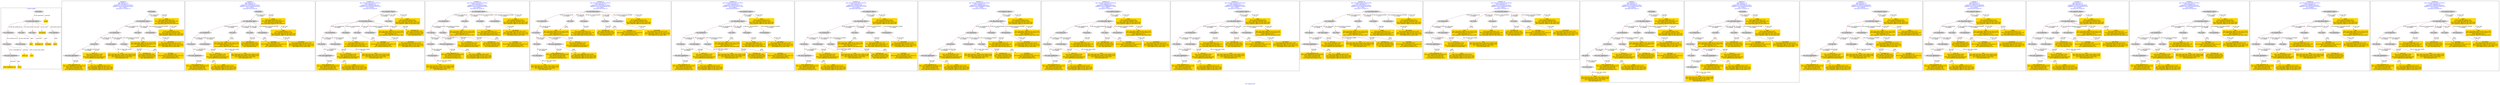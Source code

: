 digraph n0 {
fontcolor="blue"
remincross="true"
label="s16-s-hammer.xml"
subgraph cluster_0 {
label="1-correct model"
n2[style="filled",color="white",fillcolor="lightgray",label="E12_Production1"];
n3[style="filled",color="white",fillcolor="lightgray",label="E21_Person1"];
n4[style="filled",color="white",fillcolor="lightgray",label="E52_Time-Span1"];
n5[style="filled",color="white",fillcolor="lightgray",label="E82_Actor_Appellation1"];
n6[shape="plaintext",style="filled",fillcolor="gold",label="artist_uri"];
n7[style="filled",color="white",fillcolor="lightgray",label="E22_Man-Made_Object1"];
n8[style="filled",color="white",fillcolor="lightgray",label="E35_Title1"];
n9[style="filled",color="white",fillcolor="lightgray",label="E55_Type1"];
n10[shape="plaintext",style="filled",fillcolor="gold",label="description"];
n11[style="filled",color="white",fillcolor="lightgray",label="E78_Collection1"];
n12[shape="plaintext",style="filled",fillcolor="gold",label="title"];
n13[style="filled",color="white",fillcolor="lightgray",label="E38_Image1"];
n14[shape="plaintext",style="filled",fillcolor="gold",label="image"];
n15[shape="plaintext",style="filled",fillcolor="gold",label="year"];
n16[shape="plaintext",style="filled",fillcolor="gold",label="technique_uri"];
n17[shape="plaintext",style="filled",fillcolor="gold",label="technique"];
n18[shape="plaintext",style="filled",fillcolor="gold",label="name"];
n19[shape="plaintext",style="filled",fillcolor="gold",label="artist_appellation_uri"];
n20[shape="plaintext",style="filled",fillcolor="gold",label="artist"];
}
subgraph cluster_1 {
label="candidate 0\nlink coherence:1.0\nnode coherence:1.0\nconfidence:0.41878768147579015\nmapping score:0.5062625604919301\ncost:17.99918\n-precision:0.78-recall:0.78"
n22[style="filled",color="white",fillcolor="lightgray",label="E12_Production1"];
n23[style="filled",color="white",fillcolor="lightgray",label="E21_Person1"];
n24[style="filled",color="white",fillcolor="lightgray",label="E52_Time-Span2"];
n25[style="filled",color="white",fillcolor="lightgray",label="E55_Type1"];
n26[style="filled",color="white",fillcolor="lightgray",label="E82_Actor_Appellation1"];
n27[style="filled",color="white",fillcolor="lightgray",label="E22_Man-Made_Object1"];
n28[style="filled",color="white",fillcolor="lightgray",label="E35_Title1"];
n29[style="filled",color="white",fillcolor="lightgray",label="E8_Acquisition1"];
n30[style="filled",color="white",fillcolor="lightgray",label="E38_Image1"];
n31[shape="plaintext",style="filled",fillcolor="gold",label="name\n[E78_Collection,label,0.352]\n[E78_Collection,classLink,0.264]\n[E22_Man-Made_Object,P3_has_note,0.205]\n[E33_Linguistic_Object,P3_has_note,0.18]"];
n32[shape="plaintext",style="filled",fillcolor="gold",label="description\n[E8_Acquisition,P3_has_note,0.319]\n[E22_Man-Made_Object,P3_has_note,0.271]\n[E73_Information_Object,P3_has_note,0.224]\n[E30_Right,P3_has_note,0.186]"];
n33[shape="plaintext",style="filled",fillcolor="gold",label="year\n[E52_Time-Span,P82_at_some_time_within,0.419]\n[E52_Time-Span,P82a_begin_of_the_begin,0.326]\n[E12_Production,P3_has_note,0.132]\n[E35_Title,label,0.123]"];
n34[shape="plaintext",style="filled",fillcolor="gold",label="technique_uri\n[E55_Type,classLink,0.363]\n[E57_Material,classLink,0.328]\n[E74_Group,classLink,0.253]\n[E55_Type,label,0.056]"];
n35[shape="plaintext",style="filled",fillcolor="gold",label="artist_appellation_uri\n[E82_Actor_Appellation,classLink,0.819]\n[E21_Person,classLink,0.08]\n[E39_Actor,classLink,0.076]\n[E78_Collection,classLink,0.025]"];
n36[shape="plaintext",style="filled",fillcolor="gold",label="image\n[E38_Image,classLink,0.731]\n[E22_Man-Made_Object,classLink,0.118]\n[E78_Collection,classLink,0.081]\n[E22_Man-Made_Object,P3_has_note,0.07]"];
n37[shape="plaintext",style="filled",fillcolor="gold",label="title\n[E22_Man-Made_Object,P3_has_note,0.318]\n[E73_Information_Object,P3_has_note,0.277]\n[E35_Title,label,0.211]\n[E33_Linguistic_Object,P3_has_note,0.193]"];
n38[shape="plaintext",style="filled",fillcolor="gold",label="artist_uri\n[E21_Person,classLink,0.319]\n[E39_Actor,classLink,0.301]\n[E82_Actor_Appellation,classLink,0.281]\n[E78_Collection,classLink,0.099]"];
n39[shape="plaintext",style="filled",fillcolor="gold",label="technique\n[E55_Type,label,0.397]\n[E29_Design_or_Procedure,P3_has_note,0.32]\n[E57_Material,label,0.168]\n[E57_Material,classLink,0.115]"];
n40[shape="plaintext",style="filled",fillcolor="gold",label="artist\n[E82_Actor_Appellation,label,0.404]\n[E22_Man-Made_Object,P3_has_note,0.216]\n[E73_Information_Object,P3_has_note,0.209]\n[E33_Linguistic_Object,P3_has_note,0.17]"];
}
subgraph cluster_2 {
label="candidate 1\nlink coherence:1.0\nnode coherence:1.0\nconfidence:0.41878768147579015\nmapping score:0.5062625604919301\ncost:17.99923\n-precision:0.83-recall:0.83"
n42[style="filled",color="white",fillcolor="lightgray",label="E12_Production1"];
n43[style="filled",color="white",fillcolor="lightgray",label="E21_Person1"];
n44[style="filled",color="white",fillcolor="lightgray",label="E52_Time-Span2"];
n45[style="filled",color="white",fillcolor="lightgray",label="E82_Actor_Appellation1"];
n46[style="filled",color="white",fillcolor="lightgray",label="E22_Man-Made_Object1"];
n47[style="filled",color="white",fillcolor="lightgray",label="E35_Title1"];
n48[style="filled",color="white",fillcolor="lightgray",label="E55_Type2"];
n49[style="filled",color="white",fillcolor="lightgray",label="E8_Acquisition1"];
n50[style="filled",color="white",fillcolor="lightgray",label="E38_Image1"];
n51[shape="plaintext",style="filled",fillcolor="gold",label="name\n[E78_Collection,label,0.352]\n[E78_Collection,classLink,0.264]\n[E22_Man-Made_Object,P3_has_note,0.205]\n[E33_Linguistic_Object,P3_has_note,0.18]"];
n52[shape="plaintext",style="filled",fillcolor="gold",label="description\n[E8_Acquisition,P3_has_note,0.319]\n[E22_Man-Made_Object,P3_has_note,0.271]\n[E73_Information_Object,P3_has_note,0.224]\n[E30_Right,P3_has_note,0.186]"];
n53[shape="plaintext",style="filled",fillcolor="gold",label="technique_uri\n[E55_Type,classLink,0.363]\n[E57_Material,classLink,0.328]\n[E74_Group,classLink,0.253]\n[E55_Type,label,0.056]"];
n54[shape="plaintext",style="filled",fillcolor="gold",label="year\n[E52_Time-Span,P82_at_some_time_within,0.419]\n[E52_Time-Span,P82a_begin_of_the_begin,0.326]\n[E12_Production,P3_has_note,0.132]\n[E35_Title,label,0.123]"];
n55[shape="plaintext",style="filled",fillcolor="gold",label="artist_appellation_uri\n[E82_Actor_Appellation,classLink,0.819]\n[E21_Person,classLink,0.08]\n[E39_Actor,classLink,0.076]\n[E78_Collection,classLink,0.025]"];
n56[shape="plaintext",style="filled",fillcolor="gold",label="image\n[E38_Image,classLink,0.731]\n[E22_Man-Made_Object,classLink,0.118]\n[E78_Collection,classLink,0.081]\n[E22_Man-Made_Object,P3_has_note,0.07]"];
n57[shape="plaintext",style="filled",fillcolor="gold",label="title\n[E22_Man-Made_Object,P3_has_note,0.318]\n[E73_Information_Object,P3_has_note,0.277]\n[E35_Title,label,0.211]\n[E33_Linguistic_Object,P3_has_note,0.193]"];
n58[shape="plaintext",style="filled",fillcolor="gold",label="artist_uri\n[E21_Person,classLink,0.319]\n[E39_Actor,classLink,0.301]\n[E82_Actor_Appellation,classLink,0.281]\n[E78_Collection,classLink,0.099]"];
n59[shape="plaintext",style="filled",fillcolor="gold",label="technique\n[E55_Type,label,0.397]\n[E29_Design_or_Procedure,P3_has_note,0.32]\n[E57_Material,label,0.168]\n[E57_Material,classLink,0.115]"];
n60[shape="plaintext",style="filled",fillcolor="gold",label="artist\n[E82_Actor_Appellation,label,0.404]\n[E22_Man-Made_Object,P3_has_note,0.216]\n[E73_Information_Object,P3_has_note,0.209]\n[E33_Linguistic_Object,P3_has_note,0.17]"];
}
subgraph cluster_3 {
label="candidate 10\nlink coherence:0.9473684210526315\nnode coherence:1.0\nconfidence:0.4269690763957623\nmapping score:0.49232302546525414\ncost:18.99945\n-precision:0.58-recall:0.61"
n62[style="filled",color="white",fillcolor="lightgray",label="E12_Production1"];
n63[style="filled",color="white",fillcolor="lightgray",label="E21_Person1"];
n64[style="filled",color="white",fillcolor="lightgray",label="E52_Time-Span2"];
n65[style="filled",color="white",fillcolor="lightgray",label="E82_Actor_Appellation1"];
n66[style="filled",color="white",fillcolor="lightgray",label="E22_Man-Made_Object1"];
n67[style="filled",color="white",fillcolor="lightgray",label="E38_Image1"];
n68[style="filled",color="white",fillcolor="lightgray",label="E55_Type3"];
n69[style="filled",color="white",fillcolor="lightgray",label="E8_Acquisition1"];
n70[style="filled",color="white",fillcolor="lightgray",label="E33_Linguistic_Object2"];
n71[style="filled",color="white",fillcolor="lightgray",label="E55_Type4"];
n72[shape="plaintext",style="filled",fillcolor="gold",label="title\n[E22_Man-Made_Object,P3_has_note,0.318]\n[E73_Information_Object,P3_has_note,0.277]\n[E35_Title,label,0.211]\n[E33_Linguistic_Object,P3_has_note,0.193]"];
n73[shape="plaintext",style="filled",fillcolor="gold",label="description\n[E8_Acquisition,P3_has_note,0.319]\n[E22_Man-Made_Object,P3_has_note,0.271]\n[E73_Information_Object,P3_has_note,0.224]\n[E30_Right,P3_has_note,0.186]"];
n74[shape="plaintext",style="filled",fillcolor="gold",label="year\n[E52_Time-Span,P82_at_some_time_within,0.419]\n[E52_Time-Span,P82a_begin_of_the_begin,0.326]\n[E12_Production,P3_has_note,0.132]\n[E35_Title,label,0.123]"];
n75[shape="plaintext",style="filled",fillcolor="gold",label="name\n[E78_Collection,label,0.352]\n[E78_Collection,classLink,0.264]\n[E22_Man-Made_Object,P3_has_note,0.205]\n[E33_Linguistic_Object,P3_has_note,0.18]"];
n76[shape="plaintext",style="filled",fillcolor="gold",label="technique_uri\n[E55_Type,classLink,0.363]\n[E57_Material,classLink,0.328]\n[E74_Group,classLink,0.253]\n[E55_Type,label,0.056]"];
n77[shape="plaintext",style="filled",fillcolor="gold",label="artist_appellation_uri\n[E82_Actor_Appellation,classLink,0.819]\n[E21_Person,classLink,0.08]\n[E39_Actor,classLink,0.076]\n[E78_Collection,classLink,0.025]"];
n78[shape="plaintext",style="filled",fillcolor="gold",label="image\n[E38_Image,classLink,0.731]\n[E22_Man-Made_Object,classLink,0.118]\n[E78_Collection,classLink,0.081]\n[E22_Man-Made_Object,P3_has_note,0.07]"];
n79[shape="plaintext",style="filled",fillcolor="gold",label="artist_uri\n[E21_Person,classLink,0.319]\n[E39_Actor,classLink,0.301]\n[E82_Actor_Appellation,classLink,0.281]\n[E78_Collection,classLink,0.099]"];
n80[shape="plaintext",style="filled",fillcolor="gold",label="technique\n[E55_Type,label,0.397]\n[E29_Design_or_Procedure,P3_has_note,0.32]\n[E57_Material,label,0.168]\n[E57_Material,classLink,0.115]"];
n81[shape="plaintext",style="filled",fillcolor="gold",label="artist\n[E82_Actor_Appellation,label,0.404]\n[E22_Man-Made_Object,P3_has_note,0.216]\n[E73_Information_Object,P3_has_note,0.209]\n[E33_Linguistic_Object,P3_has_note,0.17]"];
}
subgraph cluster_4 {
label="candidate 11\nlink coherence:0.9473684210526315\nnode coherence:1.0\nconfidence:0.41878768147579015\nmapping score:0.5062625604919301\ncost:18.99922\n-precision:0.63-recall:0.67"
n83[style="filled",color="white",fillcolor="lightgray",label="E12_Production1"];
n84[style="filled",color="white",fillcolor="lightgray",label="E21_Person1"];
n85[style="filled",color="white",fillcolor="lightgray",label="E55_Type1"];
n86[style="filled",color="white",fillcolor="lightgray",label="E67_Birth1"];
n87[style="filled",color="white",fillcolor="lightgray",label="E82_Actor_Appellation1"];
n88[style="filled",color="white",fillcolor="lightgray",label="E22_Man-Made_Object1"];
n89[style="filled",color="white",fillcolor="lightgray",label="E35_Title1"];
n90[style="filled",color="white",fillcolor="lightgray",label="E38_Image1"];
n91[style="filled",color="white",fillcolor="lightgray",label="E8_Acquisition1"];
n92[style="filled",color="white",fillcolor="lightgray",label="E52_Time-Span1"];
n93[shape="plaintext",style="filled",fillcolor="gold",label="name\n[E78_Collection,label,0.352]\n[E78_Collection,classLink,0.264]\n[E22_Man-Made_Object,P3_has_note,0.205]\n[E33_Linguistic_Object,P3_has_note,0.18]"];
n94[shape="plaintext",style="filled",fillcolor="gold",label="description\n[E8_Acquisition,P3_has_note,0.319]\n[E22_Man-Made_Object,P3_has_note,0.271]\n[E73_Information_Object,P3_has_note,0.224]\n[E30_Right,P3_has_note,0.186]"];
n95[shape="plaintext",style="filled",fillcolor="gold",label="technique_uri\n[E55_Type,classLink,0.363]\n[E57_Material,classLink,0.328]\n[E74_Group,classLink,0.253]\n[E55_Type,label,0.056]"];
n96[shape="plaintext",style="filled",fillcolor="gold",label="artist_appellation_uri\n[E82_Actor_Appellation,classLink,0.819]\n[E21_Person,classLink,0.08]\n[E39_Actor,classLink,0.076]\n[E78_Collection,classLink,0.025]"];
n97[shape="plaintext",style="filled",fillcolor="gold",label="image\n[E38_Image,classLink,0.731]\n[E22_Man-Made_Object,classLink,0.118]\n[E78_Collection,classLink,0.081]\n[E22_Man-Made_Object,P3_has_note,0.07]"];
n98[shape="plaintext",style="filled",fillcolor="gold",label="title\n[E22_Man-Made_Object,P3_has_note,0.318]\n[E73_Information_Object,P3_has_note,0.277]\n[E35_Title,label,0.211]\n[E33_Linguistic_Object,P3_has_note,0.193]"];
n99[shape="plaintext",style="filled",fillcolor="gold",label="artist_uri\n[E21_Person,classLink,0.319]\n[E39_Actor,classLink,0.301]\n[E82_Actor_Appellation,classLink,0.281]\n[E78_Collection,classLink,0.099]"];
n100[shape="plaintext",style="filled",fillcolor="gold",label="technique\n[E55_Type,label,0.397]\n[E29_Design_or_Procedure,P3_has_note,0.32]\n[E57_Material,label,0.168]\n[E57_Material,classLink,0.115]"];
n101[shape="plaintext",style="filled",fillcolor="gold",label="year\n[E52_Time-Span,P82_at_some_time_within,0.419]\n[E52_Time-Span,P82a_begin_of_the_begin,0.326]\n[E12_Production,P3_has_note,0.132]\n[E35_Title,label,0.123]"];
n102[shape="plaintext",style="filled",fillcolor="gold",label="artist\n[E82_Actor_Appellation,label,0.404]\n[E22_Man-Made_Object,P3_has_note,0.216]\n[E73_Information_Object,P3_has_note,0.209]\n[E33_Linguistic_Object,P3_has_note,0.17]"];
}
subgraph cluster_5 {
label="candidate 12\nlink coherence:0.9473684210526315\nnode coherence:1.0\nconfidence:0.41878768147579015\nmapping score:0.5062625604919301\ncost:18.99927\n-precision:0.68-recall:0.72"
n104[style="filled",color="white",fillcolor="lightgray",label="E12_Production1"];
n105[style="filled",color="white",fillcolor="lightgray",label="E21_Person1"];
n106[style="filled",color="white",fillcolor="lightgray",label="E67_Birth1"];
n107[style="filled",color="white",fillcolor="lightgray",label="E82_Actor_Appellation1"];
n108[style="filled",color="white",fillcolor="lightgray",label="E22_Man-Made_Object1"];
n109[style="filled",color="white",fillcolor="lightgray",label="E35_Title1"];
n110[style="filled",color="white",fillcolor="lightgray",label="E38_Image1"];
n111[style="filled",color="white",fillcolor="lightgray",label="E55_Type2"];
n112[style="filled",color="white",fillcolor="lightgray",label="E8_Acquisition1"];
n113[style="filled",color="white",fillcolor="lightgray",label="E52_Time-Span1"];
n114[shape="plaintext",style="filled",fillcolor="gold",label="name\n[E78_Collection,label,0.352]\n[E78_Collection,classLink,0.264]\n[E22_Man-Made_Object,P3_has_note,0.205]\n[E33_Linguistic_Object,P3_has_note,0.18]"];
n115[shape="plaintext",style="filled",fillcolor="gold",label="description\n[E8_Acquisition,P3_has_note,0.319]\n[E22_Man-Made_Object,P3_has_note,0.271]\n[E73_Information_Object,P3_has_note,0.224]\n[E30_Right,P3_has_note,0.186]"];
n116[shape="plaintext",style="filled",fillcolor="gold",label="technique_uri\n[E55_Type,classLink,0.363]\n[E57_Material,classLink,0.328]\n[E74_Group,classLink,0.253]\n[E55_Type,label,0.056]"];
n117[shape="plaintext",style="filled",fillcolor="gold",label="artist_appellation_uri\n[E82_Actor_Appellation,classLink,0.819]\n[E21_Person,classLink,0.08]\n[E39_Actor,classLink,0.076]\n[E78_Collection,classLink,0.025]"];
n118[shape="plaintext",style="filled",fillcolor="gold",label="image\n[E38_Image,classLink,0.731]\n[E22_Man-Made_Object,classLink,0.118]\n[E78_Collection,classLink,0.081]\n[E22_Man-Made_Object,P3_has_note,0.07]"];
n119[shape="plaintext",style="filled",fillcolor="gold",label="title\n[E22_Man-Made_Object,P3_has_note,0.318]\n[E73_Information_Object,P3_has_note,0.277]\n[E35_Title,label,0.211]\n[E33_Linguistic_Object,P3_has_note,0.193]"];
n120[shape="plaintext",style="filled",fillcolor="gold",label="artist_uri\n[E21_Person,classLink,0.319]\n[E39_Actor,classLink,0.301]\n[E82_Actor_Appellation,classLink,0.281]\n[E78_Collection,classLink,0.099]"];
n121[shape="plaintext",style="filled",fillcolor="gold",label="technique\n[E55_Type,label,0.397]\n[E29_Design_or_Procedure,P3_has_note,0.32]\n[E57_Material,label,0.168]\n[E57_Material,classLink,0.115]"];
n122[shape="plaintext",style="filled",fillcolor="gold",label="year\n[E52_Time-Span,P82_at_some_time_within,0.419]\n[E52_Time-Span,P82a_begin_of_the_begin,0.326]\n[E12_Production,P3_has_note,0.132]\n[E35_Title,label,0.123]"];
n123[shape="plaintext",style="filled",fillcolor="gold",label="artist\n[E82_Actor_Appellation,label,0.404]\n[E22_Man-Made_Object,P3_has_note,0.216]\n[E73_Information_Object,P3_has_note,0.209]\n[E33_Linguistic_Object,P3_has_note,0.17]"];
}
subgraph cluster_6 {
label="candidate 13\nlink coherence:0.9473684210526315\nnode coherence:1.0\nconfidence:0.4162839767671175\nmapping score:0.5054279922557058\ncost:18.99925\n-precision:0.68-recall:0.72"
n125[style="filled",color="white",fillcolor="lightgray",label="E12_Production1"];
n126[style="filled",color="white",fillcolor="lightgray",label="E21_Person1"];
n127[style="filled",color="white",fillcolor="lightgray",label="E52_Time-Span2"];
n128[style="filled",color="white",fillcolor="lightgray",label="E55_Type1"];
n129[style="filled",color="white",fillcolor="lightgray",label="E82_Actor_Appellation1"];
n130[style="filled",color="white",fillcolor="lightgray",label="E22_Man-Made_Object1"];
n131[style="filled",color="white",fillcolor="lightgray",label="E35_Title1"];
n132[style="filled",color="white",fillcolor="lightgray",label="E38_Image1"];
n133[style="filled",color="white",fillcolor="lightgray",label="E8_Acquisition1"];
n134[style="filled",color="white",fillcolor="lightgray",label="E33_Linguistic_Object2"];
n135[shape="plaintext",style="filled",fillcolor="gold",label="description\n[E8_Acquisition,P3_has_note,0.319]\n[E22_Man-Made_Object,P3_has_note,0.271]\n[E73_Information_Object,P3_has_note,0.224]\n[E30_Right,P3_has_note,0.186]"];
n136[shape="plaintext",style="filled",fillcolor="gold",label="year\n[E52_Time-Span,P82_at_some_time_within,0.419]\n[E52_Time-Span,P82a_begin_of_the_begin,0.326]\n[E12_Production,P3_has_note,0.132]\n[E35_Title,label,0.123]"];
n137[shape="plaintext",style="filled",fillcolor="gold",label="technique_uri\n[E55_Type,classLink,0.363]\n[E57_Material,classLink,0.328]\n[E74_Group,classLink,0.253]\n[E55_Type,label,0.056]"];
n138[shape="plaintext",style="filled",fillcolor="gold",label="name\n[E78_Collection,label,0.352]\n[E78_Collection,classLink,0.264]\n[E22_Man-Made_Object,P3_has_note,0.205]\n[E33_Linguistic_Object,P3_has_note,0.18]"];
n139[shape="plaintext",style="filled",fillcolor="gold",label="artist_appellation_uri\n[E82_Actor_Appellation,classLink,0.819]\n[E21_Person,classLink,0.08]\n[E39_Actor,classLink,0.076]\n[E78_Collection,classLink,0.025]"];
n140[shape="plaintext",style="filled",fillcolor="gold",label="image\n[E38_Image,classLink,0.731]\n[E22_Man-Made_Object,classLink,0.118]\n[E78_Collection,classLink,0.081]\n[E22_Man-Made_Object,P3_has_note,0.07]"];
n141[shape="plaintext",style="filled",fillcolor="gold",label="title\n[E22_Man-Made_Object,P3_has_note,0.318]\n[E73_Information_Object,P3_has_note,0.277]\n[E35_Title,label,0.211]\n[E33_Linguistic_Object,P3_has_note,0.193]"];
n142[shape="plaintext",style="filled",fillcolor="gold",label="artist_uri\n[E21_Person,classLink,0.319]\n[E39_Actor,classLink,0.301]\n[E82_Actor_Appellation,classLink,0.281]\n[E78_Collection,classLink,0.099]"];
n143[shape="plaintext",style="filled",fillcolor="gold",label="technique\n[E55_Type,label,0.397]\n[E29_Design_or_Procedure,P3_has_note,0.32]\n[E57_Material,label,0.168]\n[E57_Material,classLink,0.115]"];
n144[shape="plaintext",style="filled",fillcolor="gold",label="artist\n[E82_Actor_Appellation,label,0.404]\n[E22_Man-Made_Object,P3_has_note,0.216]\n[E73_Information_Object,P3_has_note,0.209]\n[E33_Linguistic_Object,P3_has_note,0.17]"];
}
subgraph cluster_7 {
label="candidate 14\nlink coherence:0.9473684210526315\nnode coherence:1.0\nconfidence:0.4162839767671175\nmapping score:0.5054279922557058\ncost:18.99926\n-precision:0.68-recall:0.72"
n146[style="filled",color="white",fillcolor="lightgray",label="E12_Production1"];
n147[style="filled",color="white",fillcolor="lightgray",label="E21_Person1"];
n148[style="filled",color="white",fillcolor="lightgray",label="E52_Time-Span2"];
n149[style="filled",color="white",fillcolor="lightgray",label="E55_Type1"];
n150[style="filled",color="white",fillcolor="lightgray",label="E82_Actor_Appellation1"];
n151[style="filled",color="white",fillcolor="lightgray",label="E22_Man-Made_Object1"];
n152[style="filled",color="white",fillcolor="lightgray",label="E35_Title1"];
n153[style="filled",color="white",fillcolor="lightgray",label="E38_Image1"];
n154[style="filled",color="white",fillcolor="lightgray",label="E8_Acquisition1"];
n155[style="filled",color="white",fillcolor="lightgray",label="E33_Linguistic_Object1"];
n156[shape="plaintext",style="filled",fillcolor="gold",label="description\n[E8_Acquisition,P3_has_note,0.319]\n[E22_Man-Made_Object,P3_has_note,0.271]\n[E73_Information_Object,P3_has_note,0.224]\n[E30_Right,P3_has_note,0.186]"];
n157[shape="plaintext",style="filled",fillcolor="gold",label="year\n[E52_Time-Span,P82_at_some_time_within,0.419]\n[E52_Time-Span,P82a_begin_of_the_begin,0.326]\n[E12_Production,P3_has_note,0.132]\n[E35_Title,label,0.123]"];
n158[shape="plaintext",style="filled",fillcolor="gold",label="technique_uri\n[E55_Type,classLink,0.363]\n[E57_Material,classLink,0.328]\n[E74_Group,classLink,0.253]\n[E55_Type,label,0.056]"];
n159[shape="plaintext",style="filled",fillcolor="gold",label="artist_appellation_uri\n[E82_Actor_Appellation,classLink,0.819]\n[E21_Person,classLink,0.08]\n[E39_Actor,classLink,0.076]\n[E78_Collection,classLink,0.025]"];
n160[shape="plaintext",style="filled",fillcolor="gold",label="image\n[E38_Image,classLink,0.731]\n[E22_Man-Made_Object,classLink,0.118]\n[E78_Collection,classLink,0.081]\n[E22_Man-Made_Object,P3_has_note,0.07]"];
n161[shape="plaintext",style="filled",fillcolor="gold",label="title\n[E22_Man-Made_Object,P3_has_note,0.318]\n[E73_Information_Object,P3_has_note,0.277]\n[E35_Title,label,0.211]\n[E33_Linguistic_Object,P3_has_note,0.193]"];
n162[shape="plaintext",style="filled",fillcolor="gold",label="artist_uri\n[E21_Person,classLink,0.319]\n[E39_Actor,classLink,0.301]\n[E82_Actor_Appellation,classLink,0.281]\n[E78_Collection,classLink,0.099]"];
n163[shape="plaintext",style="filled",fillcolor="gold",label="technique\n[E55_Type,label,0.397]\n[E29_Design_or_Procedure,P3_has_note,0.32]\n[E57_Material,label,0.168]\n[E57_Material,classLink,0.115]"];
n164[shape="plaintext",style="filled",fillcolor="gold",label="name\n[E78_Collection,label,0.352]\n[E78_Collection,classLink,0.264]\n[E22_Man-Made_Object,P3_has_note,0.205]\n[E33_Linguistic_Object,P3_has_note,0.18]"];
n165[shape="plaintext",style="filled",fillcolor="gold",label="artist\n[E82_Actor_Appellation,label,0.404]\n[E22_Man-Made_Object,P3_has_note,0.216]\n[E73_Information_Object,P3_has_note,0.209]\n[E33_Linguistic_Object,P3_has_note,0.17]"];
}
subgraph cluster_8 {
label="candidate 15\nlink coherence:0.9444444444444444\nnode coherence:1.0\nconfidence:0.4269690763957623\nmapping score:0.5089896921319208\ncost:17.99936\n-precision:0.61-recall:0.61"
n167[style="filled",color="white",fillcolor="lightgray",label="E12_Production1"];
n168[style="filled",color="white",fillcolor="lightgray",label="E21_Person1"];
n169[style="filled",color="white",fillcolor="lightgray",label="E52_Time-Span2"];
n170[style="filled",color="white",fillcolor="lightgray",label="E55_Type1"];
n171[style="filled",color="white",fillcolor="lightgray",label="E82_Actor_Appellation1"];
n172[style="filled",color="white",fillcolor="lightgray",label="E22_Man-Made_Object1"];
n173[style="filled",color="white",fillcolor="lightgray",label="E38_Image1"];
n174[style="filled",color="white",fillcolor="lightgray",label="E8_Acquisition1"];
n175[style="filled",color="white",fillcolor="lightgray",label="E33_Linguistic_Object2"];
n176[shape="plaintext",style="filled",fillcolor="gold",label="title\n[E22_Man-Made_Object,P3_has_note,0.318]\n[E73_Information_Object,P3_has_note,0.277]\n[E35_Title,label,0.211]\n[E33_Linguistic_Object,P3_has_note,0.193]"];
n177[shape="plaintext",style="filled",fillcolor="gold",label="description\n[E8_Acquisition,P3_has_note,0.319]\n[E22_Man-Made_Object,P3_has_note,0.271]\n[E73_Information_Object,P3_has_note,0.224]\n[E30_Right,P3_has_note,0.186]"];
n178[shape="plaintext",style="filled",fillcolor="gold",label="year\n[E52_Time-Span,P82_at_some_time_within,0.419]\n[E52_Time-Span,P82a_begin_of_the_begin,0.326]\n[E12_Production,P3_has_note,0.132]\n[E35_Title,label,0.123]"];
n179[shape="plaintext",style="filled",fillcolor="gold",label="technique_uri\n[E55_Type,classLink,0.363]\n[E57_Material,classLink,0.328]\n[E74_Group,classLink,0.253]\n[E55_Type,label,0.056]"];
n180[shape="plaintext",style="filled",fillcolor="gold",label="name\n[E78_Collection,label,0.352]\n[E78_Collection,classLink,0.264]\n[E22_Man-Made_Object,P3_has_note,0.205]\n[E33_Linguistic_Object,P3_has_note,0.18]"];
n181[shape="plaintext",style="filled",fillcolor="gold",label="artist_appellation_uri\n[E82_Actor_Appellation,classLink,0.819]\n[E21_Person,classLink,0.08]\n[E39_Actor,classLink,0.076]\n[E78_Collection,classLink,0.025]"];
n182[shape="plaintext",style="filled",fillcolor="gold",label="image\n[E38_Image,classLink,0.731]\n[E22_Man-Made_Object,classLink,0.118]\n[E78_Collection,classLink,0.081]\n[E22_Man-Made_Object,P3_has_note,0.07]"];
n183[shape="plaintext",style="filled",fillcolor="gold",label="artist_uri\n[E21_Person,classLink,0.319]\n[E39_Actor,classLink,0.301]\n[E82_Actor_Appellation,classLink,0.281]\n[E78_Collection,classLink,0.099]"];
n184[shape="plaintext",style="filled",fillcolor="gold",label="technique\n[E55_Type,label,0.397]\n[E29_Design_or_Procedure,P3_has_note,0.32]\n[E57_Material,label,0.168]\n[E57_Material,classLink,0.115]"];
n185[shape="plaintext",style="filled",fillcolor="gold",label="artist\n[E82_Actor_Appellation,label,0.404]\n[E22_Man-Made_Object,P3_has_note,0.216]\n[E73_Information_Object,P3_has_note,0.209]\n[E33_Linguistic_Object,P3_has_note,0.17]"];
}
subgraph cluster_9 {
label="candidate 16\nlink coherence:0.9444444444444444\nnode coherence:1.0\nconfidence:0.4269690763957623\nmapping score:0.5089896921319208\ncost:17.99941\n-precision:0.67-recall:0.67"
n187[style="filled",color="white",fillcolor="lightgray",label="E12_Production1"];
n188[style="filled",color="white",fillcolor="lightgray",label="E21_Person1"];
n189[style="filled",color="white",fillcolor="lightgray",label="E52_Time-Span2"];
n190[style="filled",color="white",fillcolor="lightgray",label="E82_Actor_Appellation1"];
n191[style="filled",color="white",fillcolor="lightgray",label="E22_Man-Made_Object1"];
n192[style="filled",color="white",fillcolor="lightgray",label="E38_Image1"];
n193[style="filled",color="white",fillcolor="lightgray",label="E55_Type2"];
n194[style="filled",color="white",fillcolor="lightgray",label="E8_Acquisition1"];
n195[style="filled",color="white",fillcolor="lightgray",label="E33_Linguistic_Object2"];
n196[shape="plaintext",style="filled",fillcolor="gold",label="title\n[E22_Man-Made_Object,P3_has_note,0.318]\n[E73_Information_Object,P3_has_note,0.277]\n[E35_Title,label,0.211]\n[E33_Linguistic_Object,P3_has_note,0.193]"];
n197[shape="plaintext",style="filled",fillcolor="gold",label="description\n[E8_Acquisition,P3_has_note,0.319]\n[E22_Man-Made_Object,P3_has_note,0.271]\n[E73_Information_Object,P3_has_note,0.224]\n[E30_Right,P3_has_note,0.186]"];
n198[shape="plaintext",style="filled",fillcolor="gold",label="technique_uri\n[E55_Type,classLink,0.363]\n[E57_Material,classLink,0.328]\n[E74_Group,classLink,0.253]\n[E55_Type,label,0.056]"];
n199[shape="plaintext",style="filled",fillcolor="gold",label="year\n[E52_Time-Span,P82_at_some_time_within,0.419]\n[E52_Time-Span,P82a_begin_of_the_begin,0.326]\n[E12_Production,P3_has_note,0.132]\n[E35_Title,label,0.123]"];
n200[shape="plaintext",style="filled",fillcolor="gold",label="name\n[E78_Collection,label,0.352]\n[E78_Collection,classLink,0.264]\n[E22_Man-Made_Object,P3_has_note,0.205]\n[E33_Linguistic_Object,P3_has_note,0.18]"];
n201[shape="plaintext",style="filled",fillcolor="gold",label="artist_appellation_uri\n[E82_Actor_Appellation,classLink,0.819]\n[E21_Person,classLink,0.08]\n[E39_Actor,classLink,0.076]\n[E78_Collection,classLink,0.025]"];
n202[shape="plaintext",style="filled",fillcolor="gold",label="image\n[E38_Image,classLink,0.731]\n[E22_Man-Made_Object,classLink,0.118]\n[E78_Collection,classLink,0.081]\n[E22_Man-Made_Object,P3_has_note,0.07]"];
n203[shape="plaintext",style="filled",fillcolor="gold",label="artist_uri\n[E21_Person,classLink,0.319]\n[E39_Actor,classLink,0.301]\n[E82_Actor_Appellation,classLink,0.281]\n[E78_Collection,classLink,0.099]"];
n204[shape="plaintext",style="filled",fillcolor="gold",label="technique\n[E55_Type,label,0.397]\n[E29_Design_or_Procedure,P3_has_note,0.32]\n[E57_Material,label,0.168]\n[E57_Material,classLink,0.115]"];
n205[shape="plaintext",style="filled",fillcolor="gold",label="artist\n[E82_Actor_Appellation,label,0.404]\n[E22_Man-Made_Object,P3_has_note,0.216]\n[E73_Information_Object,P3_has_note,0.209]\n[E33_Linguistic_Object,P3_has_note,0.17]"];
}
subgraph cluster_10 {
label="candidate 17\nlink coherence:0.9444444444444444\nnode coherence:1.0\nconfidence:0.4269690763957623\nmapping score:0.5089896921319208\ncost:17.99945\n-precision:0.67-recall:0.67"
n207[style="filled",color="white",fillcolor="lightgray",label="E12_Production1"];
n208[style="filled",color="white",fillcolor="lightgray",label="E21_Person1"];
n209[style="filled",color="white",fillcolor="lightgray",label="E52_Time-Span2"];
n210[style="filled",color="white",fillcolor="lightgray",label="E82_Actor_Appellation1"];
n211[style="filled",color="white",fillcolor="lightgray",label="E22_Man-Made_Object1"];
n212[style="filled",color="white",fillcolor="lightgray",label="E38_Image1"];
n213[style="filled",color="white",fillcolor="lightgray",label="E55_Type3"];
n214[style="filled",color="white",fillcolor="lightgray",label="E8_Acquisition1"];
n215[style="filled",color="white",fillcolor="lightgray",label="E33_Linguistic_Object2"];
n216[shape="plaintext",style="filled",fillcolor="gold",label="title\n[E22_Man-Made_Object,P3_has_note,0.318]\n[E73_Information_Object,P3_has_note,0.277]\n[E35_Title,label,0.211]\n[E33_Linguistic_Object,P3_has_note,0.193]"];
n217[shape="plaintext",style="filled",fillcolor="gold",label="description\n[E8_Acquisition,P3_has_note,0.319]\n[E22_Man-Made_Object,P3_has_note,0.271]\n[E73_Information_Object,P3_has_note,0.224]\n[E30_Right,P3_has_note,0.186]"];
n218[shape="plaintext",style="filled",fillcolor="gold",label="technique_uri\n[E55_Type,classLink,0.363]\n[E57_Material,classLink,0.328]\n[E74_Group,classLink,0.253]\n[E55_Type,label,0.056]"];
n219[shape="plaintext",style="filled",fillcolor="gold",label="year\n[E52_Time-Span,P82_at_some_time_within,0.419]\n[E52_Time-Span,P82a_begin_of_the_begin,0.326]\n[E12_Production,P3_has_note,0.132]\n[E35_Title,label,0.123]"];
n220[shape="plaintext",style="filled",fillcolor="gold",label="name\n[E78_Collection,label,0.352]\n[E78_Collection,classLink,0.264]\n[E22_Man-Made_Object,P3_has_note,0.205]\n[E33_Linguistic_Object,P3_has_note,0.18]"];
n221[shape="plaintext",style="filled",fillcolor="gold",label="artist_appellation_uri\n[E82_Actor_Appellation,classLink,0.819]\n[E21_Person,classLink,0.08]\n[E39_Actor,classLink,0.076]\n[E78_Collection,classLink,0.025]"];
n222[shape="plaintext",style="filled",fillcolor="gold",label="image\n[E38_Image,classLink,0.731]\n[E22_Man-Made_Object,classLink,0.118]\n[E78_Collection,classLink,0.081]\n[E22_Man-Made_Object,P3_has_note,0.07]"];
n223[shape="plaintext",style="filled",fillcolor="gold",label="artist_uri\n[E21_Person,classLink,0.319]\n[E39_Actor,classLink,0.301]\n[E82_Actor_Appellation,classLink,0.281]\n[E78_Collection,classLink,0.099]"];
n224[shape="plaintext",style="filled",fillcolor="gold",label="technique\n[E55_Type,label,0.397]\n[E29_Design_or_Procedure,P3_has_note,0.32]\n[E57_Material,label,0.168]\n[E57_Material,classLink,0.115]"];
n225[shape="plaintext",style="filled",fillcolor="gold",label="artist\n[E82_Actor_Appellation,label,0.404]\n[E22_Man-Made_Object,P3_has_note,0.216]\n[E73_Information_Object,P3_has_note,0.209]\n[E33_Linguistic_Object,P3_has_note,0.17]"];
}
subgraph cluster_11 {
label="candidate 18\nlink coherence:0.9444444444444444\nnode coherence:1.0\nconfidence:0.41878768147579015\nmapping score:0.5062625604919301\ncost:17.99927\n-precision:0.72-recall:0.72"
n227[style="filled",color="white",fillcolor="lightgray",label="E12_Production1"];
n228[style="filled",color="white",fillcolor="lightgray",label="E21_Person1"];
n229[style="filled",color="white",fillcolor="lightgray",label="E52_Time-Span2"];
n230[style="filled",color="white",fillcolor="lightgray",label="E55_Type1"];
n231[style="filled",color="white",fillcolor="lightgray",label="E82_Actor_Appellation1"];
n232[style="filled",color="white",fillcolor="lightgray",label="E22_Man-Made_Object1"];
n233[style="filled",color="white",fillcolor="lightgray",label="E35_Title1"];
n234[style="filled",color="white",fillcolor="lightgray",label="E38_Image1"];
n235[style="filled",color="white",fillcolor="lightgray",label="E8_Acquisition1"];
n236[shape="plaintext",style="filled",fillcolor="gold",label="name\n[E78_Collection,label,0.352]\n[E78_Collection,classLink,0.264]\n[E22_Man-Made_Object,P3_has_note,0.205]\n[E33_Linguistic_Object,P3_has_note,0.18]"];
n237[shape="plaintext",style="filled",fillcolor="gold",label="description\n[E8_Acquisition,P3_has_note,0.319]\n[E22_Man-Made_Object,P3_has_note,0.271]\n[E73_Information_Object,P3_has_note,0.224]\n[E30_Right,P3_has_note,0.186]"];
n238[shape="plaintext",style="filled",fillcolor="gold",label="year\n[E52_Time-Span,P82_at_some_time_within,0.419]\n[E52_Time-Span,P82a_begin_of_the_begin,0.326]\n[E12_Production,P3_has_note,0.132]\n[E35_Title,label,0.123]"];
n239[shape="plaintext",style="filled",fillcolor="gold",label="technique_uri\n[E55_Type,classLink,0.363]\n[E57_Material,classLink,0.328]\n[E74_Group,classLink,0.253]\n[E55_Type,label,0.056]"];
n240[shape="plaintext",style="filled",fillcolor="gold",label="artist_appellation_uri\n[E82_Actor_Appellation,classLink,0.819]\n[E21_Person,classLink,0.08]\n[E39_Actor,classLink,0.076]\n[E78_Collection,classLink,0.025]"];
n241[shape="plaintext",style="filled",fillcolor="gold",label="image\n[E38_Image,classLink,0.731]\n[E22_Man-Made_Object,classLink,0.118]\n[E78_Collection,classLink,0.081]\n[E22_Man-Made_Object,P3_has_note,0.07]"];
n242[shape="plaintext",style="filled",fillcolor="gold",label="title\n[E22_Man-Made_Object,P3_has_note,0.318]\n[E73_Information_Object,P3_has_note,0.277]\n[E35_Title,label,0.211]\n[E33_Linguistic_Object,P3_has_note,0.193]"];
n243[shape="plaintext",style="filled",fillcolor="gold",label="artist_uri\n[E21_Person,classLink,0.319]\n[E39_Actor,classLink,0.301]\n[E82_Actor_Appellation,classLink,0.281]\n[E78_Collection,classLink,0.099]"];
n244[shape="plaintext",style="filled",fillcolor="gold",label="technique\n[E55_Type,label,0.397]\n[E29_Design_or_Procedure,P3_has_note,0.32]\n[E57_Material,label,0.168]\n[E57_Material,classLink,0.115]"];
n245[shape="plaintext",style="filled",fillcolor="gold",label="artist\n[E82_Actor_Appellation,label,0.404]\n[E22_Man-Made_Object,P3_has_note,0.216]\n[E73_Information_Object,P3_has_note,0.209]\n[E33_Linguistic_Object,P3_has_note,0.17]"];
}
subgraph cluster_12 {
label="candidate 19\nlink coherence:0.9444444444444444\nnode coherence:1.0\nconfidence:0.41878768147579015\nmapping score:0.5062625604919301\ncost:17.99932\n-precision:0.78-recall:0.78"
n247[style="filled",color="white",fillcolor="lightgray",label="E12_Production1"];
n248[style="filled",color="white",fillcolor="lightgray",label="E21_Person1"];
n249[style="filled",color="white",fillcolor="lightgray",label="E52_Time-Span2"];
n250[style="filled",color="white",fillcolor="lightgray",label="E82_Actor_Appellation1"];
n251[style="filled",color="white",fillcolor="lightgray",label="E22_Man-Made_Object1"];
n252[style="filled",color="white",fillcolor="lightgray",label="E35_Title1"];
n253[style="filled",color="white",fillcolor="lightgray",label="E38_Image1"];
n254[style="filled",color="white",fillcolor="lightgray",label="E55_Type2"];
n255[style="filled",color="white",fillcolor="lightgray",label="E8_Acquisition1"];
n256[shape="plaintext",style="filled",fillcolor="gold",label="name\n[E78_Collection,label,0.352]\n[E78_Collection,classLink,0.264]\n[E22_Man-Made_Object,P3_has_note,0.205]\n[E33_Linguistic_Object,P3_has_note,0.18]"];
n257[shape="plaintext",style="filled",fillcolor="gold",label="description\n[E8_Acquisition,P3_has_note,0.319]\n[E22_Man-Made_Object,P3_has_note,0.271]\n[E73_Information_Object,P3_has_note,0.224]\n[E30_Right,P3_has_note,0.186]"];
n258[shape="plaintext",style="filled",fillcolor="gold",label="technique_uri\n[E55_Type,classLink,0.363]\n[E57_Material,classLink,0.328]\n[E74_Group,classLink,0.253]\n[E55_Type,label,0.056]"];
n259[shape="plaintext",style="filled",fillcolor="gold",label="year\n[E52_Time-Span,P82_at_some_time_within,0.419]\n[E52_Time-Span,P82a_begin_of_the_begin,0.326]\n[E12_Production,P3_has_note,0.132]\n[E35_Title,label,0.123]"];
n260[shape="plaintext",style="filled",fillcolor="gold",label="artist_appellation_uri\n[E82_Actor_Appellation,classLink,0.819]\n[E21_Person,classLink,0.08]\n[E39_Actor,classLink,0.076]\n[E78_Collection,classLink,0.025]"];
n261[shape="plaintext",style="filled",fillcolor="gold",label="image\n[E38_Image,classLink,0.731]\n[E22_Man-Made_Object,classLink,0.118]\n[E78_Collection,classLink,0.081]\n[E22_Man-Made_Object,P3_has_note,0.07]"];
n262[shape="plaintext",style="filled",fillcolor="gold",label="title\n[E22_Man-Made_Object,P3_has_note,0.318]\n[E73_Information_Object,P3_has_note,0.277]\n[E35_Title,label,0.211]\n[E33_Linguistic_Object,P3_has_note,0.193]"];
n263[shape="plaintext",style="filled",fillcolor="gold",label="artist_uri\n[E21_Person,classLink,0.319]\n[E39_Actor,classLink,0.301]\n[E82_Actor_Appellation,classLink,0.281]\n[E78_Collection,classLink,0.099]"];
n264[shape="plaintext",style="filled",fillcolor="gold",label="technique\n[E55_Type,label,0.397]\n[E29_Design_or_Procedure,P3_has_note,0.32]\n[E57_Material,label,0.168]\n[E57_Material,classLink,0.115]"];
n265[shape="plaintext",style="filled",fillcolor="gold",label="artist\n[E82_Actor_Appellation,label,0.404]\n[E22_Man-Made_Object,P3_has_note,0.216]\n[E73_Information_Object,P3_has_note,0.209]\n[E33_Linguistic_Object,P3_has_note,0.17]"];
}
subgraph cluster_13 {
label="candidate 2\nlink coherence:1.0\nnode coherence:1.0\nconfidence:0.41878768147579015\nmapping score:0.5062625604919301\ncost:18.99913\n-precision:0.68-recall:0.72"
n267[style="filled",color="white",fillcolor="lightgray",label="E12_Production1"];
n268[style="filled",color="white",fillcolor="lightgray",label="E21_Person1"];
n269[style="filled",color="white",fillcolor="lightgray",label="E55_Type1"];
n270[style="filled",color="white",fillcolor="lightgray",label="E67_Birth1"];
n271[style="filled",color="white",fillcolor="lightgray",label="E82_Actor_Appellation1"];
n272[style="filled",color="white",fillcolor="lightgray",label="E22_Man-Made_Object1"];
n273[style="filled",color="white",fillcolor="lightgray",label="E35_Title1"];
n274[style="filled",color="white",fillcolor="lightgray",label="E8_Acquisition1"];
n275[style="filled",color="white",fillcolor="lightgray",label="E38_Image1"];
n276[style="filled",color="white",fillcolor="lightgray",label="E52_Time-Span1"];
n277[shape="plaintext",style="filled",fillcolor="gold",label="name\n[E78_Collection,label,0.352]\n[E78_Collection,classLink,0.264]\n[E22_Man-Made_Object,P3_has_note,0.205]\n[E33_Linguistic_Object,P3_has_note,0.18]"];
n278[shape="plaintext",style="filled",fillcolor="gold",label="description\n[E8_Acquisition,P3_has_note,0.319]\n[E22_Man-Made_Object,P3_has_note,0.271]\n[E73_Information_Object,P3_has_note,0.224]\n[E30_Right,P3_has_note,0.186]"];
n279[shape="plaintext",style="filled",fillcolor="gold",label="technique_uri\n[E55_Type,classLink,0.363]\n[E57_Material,classLink,0.328]\n[E74_Group,classLink,0.253]\n[E55_Type,label,0.056]"];
n280[shape="plaintext",style="filled",fillcolor="gold",label="artist_appellation_uri\n[E82_Actor_Appellation,classLink,0.819]\n[E21_Person,classLink,0.08]\n[E39_Actor,classLink,0.076]\n[E78_Collection,classLink,0.025]"];
n281[shape="plaintext",style="filled",fillcolor="gold",label="image\n[E38_Image,classLink,0.731]\n[E22_Man-Made_Object,classLink,0.118]\n[E78_Collection,classLink,0.081]\n[E22_Man-Made_Object,P3_has_note,0.07]"];
n282[shape="plaintext",style="filled",fillcolor="gold",label="title\n[E22_Man-Made_Object,P3_has_note,0.318]\n[E73_Information_Object,P3_has_note,0.277]\n[E35_Title,label,0.211]\n[E33_Linguistic_Object,P3_has_note,0.193]"];
n283[shape="plaintext",style="filled",fillcolor="gold",label="artist_uri\n[E21_Person,classLink,0.319]\n[E39_Actor,classLink,0.301]\n[E82_Actor_Appellation,classLink,0.281]\n[E78_Collection,classLink,0.099]"];
n284[shape="plaintext",style="filled",fillcolor="gold",label="technique\n[E55_Type,label,0.397]\n[E29_Design_or_Procedure,P3_has_note,0.32]\n[E57_Material,label,0.168]\n[E57_Material,classLink,0.115]"];
n285[shape="plaintext",style="filled",fillcolor="gold",label="year\n[E52_Time-Span,P82_at_some_time_within,0.419]\n[E52_Time-Span,P82a_begin_of_the_begin,0.326]\n[E12_Production,P3_has_note,0.132]\n[E35_Title,label,0.123]"];
n286[shape="plaintext",style="filled",fillcolor="gold",label="artist\n[E82_Actor_Appellation,label,0.404]\n[E22_Man-Made_Object,P3_has_note,0.216]\n[E73_Information_Object,P3_has_note,0.209]\n[E33_Linguistic_Object,P3_has_note,0.17]"];
}
subgraph cluster_14 {
label="candidate 3\nlink coherence:1.0\nnode coherence:1.0\nconfidence:0.41878768147579015\nmapping score:0.5062625604919301\ncost:18.99918\n-precision:0.74-recall:0.78"
n288[style="filled",color="white",fillcolor="lightgray",label="E12_Production1"];
n289[style="filled",color="white",fillcolor="lightgray",label="E21_Person1"];
n290[style="filled",color="white",fillcolor="lightgray",label="E67_Birth1"];
n291[style="filled",color="white",fillcolor="lightgray",label="E82_Actor_Appellation1"];
n292[style="filled",color="white",fillcolor="lightgray",label="E22_Man-Made_Object1"];
n293[style="filled",color="white",fillcolor="lightgray",label="E35_Title1"];
n294[style="filled",color="white",fillcolor="lightgray",label="E55_Type2"];
n295[style="filled",color="white",fillcolor="lightgray",label="E8_Acquisition1"];
n296[style="filled",color="white",fillcolor="lightgray",label="E38_Image1"];
n297[style="filled",color="white",fillcolor="lightgray",label="E52_Time-Span1"];
n298[shape="plaintext",style="filled",fillcolor="gold",label="name\n[E78_Collection,label,0.352]\n[E78_Collection,classLink,0.264]\n[E22_Man-Made_Object,P3_has_note,0.205]\n[E33_Linguistic_Object,P3_has_note,0.18]"];
n299[shape="plaintext",style="filled",fillcolor="gold",label="description\n[E8_Acquisition,P3_has_note,0.319]\n[E22_Man-Made_Object,P3_has_note,0.271]\n[E73_Information_Object,P3_has_note,0.224]\n[E30_Right,P3_has_note,0.186]"];
n300[shape="plaintext",style="filled",fillcolor="gold",label="technique_uri\n[E55_Type,classLink,0.363]\n[E57_Material,classLink,0.328]\n[E74_Group,classLink,0.253]\n[E55_Type,label,0.056]"];
n301[shape="plaintext",style="filled",fillcolor="gold",label="artist_appellation_uri\n[E82_Actor_Appellation,classLink,0.819]\n[E21_Person,classLink,0.08]\n[E39_Actor,classLink,0.076]\n[E78_Collection,classLink,0.025]"];
n302[shape="plaintext",style="filled",fillcolor="gold",label="image\n[E38_Image,classLink,0.731]\n[E22_Man-Made_Object,classLink,0.118]\n[E78_Collection,classLink,0.081]\n[E22_Man-Made_Object,P3_has_note,0.07]"];
n303[shape="plaintext",style="filled",fillcolor="gold",label="title\n[E22_Man-Made_Object,P3_has_note,0.318]\n[E73_Information_Object,P3_has_note,0.277]\n[E35_Title,label,0.211]\n[E33_Linguistic_Object,P3_has_note,0.193]"];
n304[shape="plaintext",style="filled",fillcolor="gold",label="artist_uri\n[E21_Person,classLink,0.319]\n[E39_Actor,classLink,0.301]\n[E82_Actor_Appellation,classLink,0.281]\n[E78_Collection,classLink,0.099]"];
n305[shape="plaintext",style="filled",fillcolor="gold",label="technique\n[E55_Type,label,0.397]\n[E29_Design_or_Procedure,P3_has_note,0.32]\n[E57_Material,label,0.168]\n[E57_Material,classLink,0.115]"];
n306[shape="plaintext",style="filled",fillcolor="gold",label="year\n[E52_Time-Span,P82_at_some_time_within,0.419]\n[E52_Time-Span,P82a_begin_of_the_begin,0.326]\n[E12_Production,P3_has_note,0.132]\n[E35_Title,label,0.123]"];
n307[shape="plaintext",style="filled",fillcolor="gold",label="artist\n[E82_Actor_Appellation,label,0.404]\n[E22_Man-Made_Object,P3_has_note,0.216]\n[E73_Information_Object,P3_has_note,0.209]\n[E33_Linguistic_Object,P3_has_note,0.17]"];
}
subgraph cluster_15 {
label="candidate 4\nlink coherence:1.0\nnode coherence:1.0\nconfidence:0.36561974135683395\nmapping score:0.505206580452278\ncost:16.99936\n-precision:0.59-recall:0.56"
n309[style="filled",color="white",fillcolor="lightgray",label="E12_Production1"];
n310[style="filled",color="white",fillcolor="lightgray",label="E21_Person1"];
n311[style="filled",color="white",fillcolor="lightgray",label="E52_Time-Span2"];
n312[style="filled",color="white",fillcolor="lightgray",label="E55_Type1"];
n313[style="filled",color="white",fillcolor="lightgray",label="E82_Actor_Appellation1"];
n314[style="filled",color="white",fillcolor="lightgray",label="E22_Man-Made_Object1"];
n315[style="filled",color="white",fillcolor="lightgray",label="E8_Acquisition1"];
n316[style="filled",color="white",fillcolor="lightgray",label="E33_Linguistic_Object2"];
n317[shape="plaintext",style="filled",fillcolor="gold",label="title\n[E22_Man-Made_Object,P3_has_note,0.318]\n[E73_Information_Object,P3_has_note,0.277]\n[E35_Title,label,0.211]\n[E33_Linguistic_Object,P3_has_note,0.193]"];
n318[shape="plaintext",style="filled",fillcolor="gold",label="description\n[E8_Acquisition,P3_has_note,0.319]\n[E22_Man-Made_Object,P3_has_note,0.271]\n[E73_Information_Object,P3_has_note,0.224]\n[E30_Right,P3_has_note,0.186]"];
n319[shape="plaintext",style="filled",fillcolor="gold",label="year\n[E52_Time-Span,P82_at_some_time_within,0.419]\n[E52_Time-Span,P82a_begin_of_the_begin,0.326]\n[E12_Production,P3_has_note,0.132]\n[E35_Title,label,0.123]"];
n320[shape="plaintext",style="filled",fillcolor="gold",label="technique_uri\n[E55_Type,classLink,0.363]\n[E57_Material,classLink,0.328]\n[E74_Group,classLink,0.253]\n[E55_Type,label,0.056]"];
n321[shape="plaintext",style="filled",fillcolor="gold",label="name\n[E78_Collection,label,0.352]\n[E78_Collection,classLink,0.264]\n[E22_Man-Made_Object,P3_has_note,0.205]\n[E33_Linguistic_Object,P3_has_note,0.18]"];
n322[shape="plaintext",style="filled",fillcolor="gold",label="artist_appellation_uri\n[E82_Actor_Appellation,classLink,0.819]\n[E21_Person,classLink,0.08]\n[E39_Actor,classLink,0.076]\n[E78_Collection,classLink,0.025]"];
n323[shape="plaintext",style="filled",fillcolor="gold",label="image\n[E38_Image,classLink,0.731]\n[E22_Man-Made_Object,classLink,0.118]\n[E78_Collection,classLink,0.081]\n[E22_Man-Made_Object,P3_has_note,0.07]"];
n324[shape="plaintext",style="filled",fillcolor="gold",label="artist_uri\n[E21_Person,classLink,0.319]\n[E39_Actor,classLink,0.301]\n[E82_Actor_Appellation,classLink,0.281]\n[E78_Collection,classLink,0.099]"];
n325[shape="plaintext",style="filled",fillcolor="gold",label="technique\n[E55_Type,label,0.397]\n[E29_Design_or_Procedure,P3_has_note,0.32]\n[E57_Material,label,0.168]\n[E57_Material,classLink,0.115]"];
n326[shape="plaintext",style="filled",fillcolor="gold",label="artist\n[E82_Actor_Appellation,label,0.404]\n[E22_Man-Made_Object,P3_has_note,0.216]\n[E73_Information_Object,P3_has_note,0.209]\n[E33_Linguistic_Object,P3_has_note,0.17]"];
}
subgraph cluster_16 {
label="candidate 5\nlink coherence:1.0\nnode coherence:1.0\nconfidence:0.36561974135683395\nmapping score:0.505206580452278\ncost:16.99941\n-precision:0.65-recall:0.61"
n328[style="filled",color="white",fillcolor="lightgray",label="E12_Production1"];
n329[style="filled",color="white",fillcolor="lightgray",label="E21_Person1"];
n330[style="filled",color="white",fillcolor="lightgray",label="E52_Time-Span2"];
n331[style="filled",color="white",fillcolor="lightgray",label="E82_Actor_Appellation1"];
n332[style="filled",color="white",fillcolor="lightgray",label="E22_Man-Made_Object1"];
n333[style="filled",color="white",fillcolor="lightgray",label="E55_Type2"];
n334[style="filled",color="white",fillcolor="lightgray",label="E8_Acquisition1"];
n335[style="filled",color="white",fillcolor="lightgray",label="E33_Linguistic_Object2"];
n336[shape="plaintext",style="filled",fillcolor="gold",label="title\n[E22_Man-Made_Object,P3_has_note,0.318]\n[E73_Information_Object,P3_has_note,0.277]\n[E35_Title,label,0.211]\n[E33_Linguistic_Object,P3_has_note,0.193]"];
n337[shape="plaintext",style="filled",fillcolor="gold",label="description\n[E8_Acquisition,P3_has_note,0.319]\n[E22_Man-Made_Object,P3_has_note,0.271]\n[E73_Information_Object,P3_has_note,0.224]\n[E30_Right,P3_has_note,0.186]"];
n338[shape="plaintext",style="filled",fillcolor="gold",label="technique_uri\n[E55_Type,classLink,0.363]\n[E57_Material,classLink,0.328]\n[E74_Group,classLink,0.253]\n[E55_Type,label,0.056]"];
n339[shape="plaintext",style="filled",fillcolor="gold",label="year\n[E52_Time-Span,P82_at_some_time_within,0.419]\n[E52_Time-Span,P82a_begin_of_the_begin,0.326]\n[E12_Production,P3_has_note,0.132]\n[E35_Title,label,0.123]"];
n340[shape="plaintext",style="filled",fillcolor="gold",label="name\n[E78_Collection,label,0.352]\n[E78_Collection,classLink,0.264]\n[E22_Man-Made_Object,P3_has_note,0.205]\n[E33_Linguistic_Object,P3_has_note,0.18]"];
n341[shape="plaintext",style="filled",fillcolor="gold",label="artist_appellation_uri\n[E82_Actor_Appellation,classLink,0.819]\n[E21_Person,classLink,0.08]\n[E39_Actor,classLink,0.076]\n[E78_Collection,classLink,0.025]"];
n342[shape="plaintext",style="filled",fillcolor="gold",label="image\n[E38_Image,classLink,0.731]\n[E22_Man-Made_Object,classLink,0.118]\n[E78_Collection,classLink,0.081]\n[E22_Man-Made_Object,P3_has_note,0.07]"];
n343[shape="plaintext",style="filled",fillcolor="gold",label="artist_uri\n[E21_Person,classLink,0.319]\n[E39_Actor,classLink,0.301]\n[E82_Actor_Appellation,classLink,0.281]\n[E78_Collection,classLink,0.099]"];
n344[shape="plaintext",style="filled",fillcolor="gold",label="technique\n[E55_Type,label,0.397]\n[E29_Design_or_Procedure,P3_has_note,0.32]\n[E57_Material,label,0.168]\n[E57_Material,classLink,0.115]"];
n345[shape="plaintext",style="filled",fillcolor="gold",label="artist\n[E82_Actor_Appellation,label,0.404]\n[E22_Man-Made_Object,P3_has_note,0.216]\n[E73_Information_Object,P3_has_note,0.209]\n[E33_Linguistic_Object,P3_has_note,0.17]"];
}
subgraph cluster_17 {
label="candidate 6\nlink coherence:1.0\nnode coherence:1.0\nconfidence:0.36561974135683395\nmapping score:0.505206580452278\ncost:16.99945\n-precision:0.65-recall:0.61"
n347[style="filled",color="white",fillcolor="lightgray",label="E12_Production1"];
n348[style="filled",color="white",fillcolor="lightgray",label="E21_Person1"];
n349[style="filled",color="white",fillcolor="lightgray",label="E52_Time-Span2"];
n350[style="filled",color="white",fillcolor="lightgray",label="E82_Actor_Appellation1"];
n351[style="filled",color="white",fillcolor="lightgray",label="E22_Man-Made_Object1"];
n352[style="filled",color="white",fillcolor="lightgray",label="E55_Type3"];
n353[style="filled",color="white",fillcolor="lightgray",label="E8_Acquisition1"];
n354[style="filled",color="white",fillcolor="lightgray",label="E33_Linguistic_Object2"];
n355[shape="plaintext",style="filled",fillcolor="gold",label="title\n[E22_Man-Made_Object,P3_has_note,0.318]\n[E73_Information_Object,P3_has_note,0.277]\n[E35_Title,label,0.211]\n[E33_Linguistic_Object,P3_has_note,0.193]"];
n356[shape="plaintext",style="filled",fillcolor="gold",label="description\n[E8_Acquisition,P3_has_note,0.319]\n[E22_Man-Made_Object,P3_has_note,0.271]\n[E73_Information_Object,P3_has_note,0.224]\n[E30_Right,P3_has_note,0.186]"];
n357[shape="plaintext",style="filled",fillcolor="gold",label="technique_uri\n[E55_Type,classLink,0.363]\n[E57_Material,classLink,0.328]\n[E74_Group,classLink,0.253]\n[E55_Type,label,0.056]"];
n358[shape="plaintext",style="filled",fillcolor="gold",label="year\n[E52_Time-Span,P82_at_some_time_within,0.419]\n[E52_Time-Span,P82a_begin_of_the_begin,0.326]\n[E12_Production,P3_has_note,0.132]\n[E35_Title,label,0.123]"];
n359[shape="plaintext",style="filled",fillcolor="gold",label="name\n[E78_Collection,label,0.352]\n[E78_Collection,classLink,0.264]\n[E22_Man-Made_Object,P3_has_note,0.205]\n[E33_Linguistic_Object,P3_has_note,0.18]"];
n360[shape="plaintext",style="filled",fillcolor="gold",label="artist_appellation_uri\n[E82_Actor_Appellation,classLink,0.819]\n[E21_Person,classLink,0.08]\n[E39_Actor,classLink,0.076]\n[E78_Collection,classLink,0.025]"];
n361[shape="plaintext",style="filled",fillcolor="gold",label="image\n[E38_Image,classLink,0.731]\n[E22_Man-Made_Object,classLink,0.118]\n[E78_Collection,classLink,0.081]\n[E22_Man-Made_Object,P3_has_note,0.07]"];
n362[shape="plaintext",style="filled",fillcolor="gold",label="artist_uri\n[E21_Person,classLink,0.319]\n[E39_Actor,classLink,0.301]\n[E82_Actor_Appellation,classLink,0.281]\n[E78_Collection,classLink,0.099]"];
n363[shape="plaintext",style="filled",fillcolor="gold",label="technique\n[E55_Type,label,0.397]\n[E29_Design_or_Procedure,P3_has_note,0.32]\n[E57_Material,label,0.168]\n[E57_Material,classLink,0.115]"];
n364[shape="plaintext",style="filled",fillcolor="gold",label="artist\n[E82_Actor_Appellation,label,0.404]\n[E22_Man-Made_Object,P3_has_note,0.216]\n[E73_Information_Object,P3_has_note,0.209]\n[E33_Linguistic_Object,P3_has_note,0.17]"];
}
subgraph cluster_18 {
label="candidate 7\nlink coherence:0.9473684210526315\nnode coherence:1.0\nconfidence:0.4269690763957623\nmapping score:0.49232302546525414\ncost:18.99932\n-precision:0.58-recall:0.61"
n366[style="filled",color="white",fillcolor="lightgray",label="E12_Production1"];
n367[style="filled",color="white",fillcolor="lightgray",label="E21_Person1"];
n368[style="filled",color="white",fillcolor="lightgray",label="E52_Time-Span2"];
n369[style="filled",color="white",fillcolor="lightgray",label="E55_Type1"];
n370[style="filled",color="white",fillcolor="lightgray",label="E82_Actor_Appellation1"];
n371[style="filled",color="white",fillcolor="lightgray",label="E22_Man-Made_Object1"];
n372[style="filled",color="white",fillcolor="lightgray",label="E38_Image1"];
n373[style="filled",color="white",fillcolor="lightgray",label="E55_Type2"];
n374[style="filled",color="white",fillcolor="lightgray",label="E8_Acquisition1"];
n375[style="filled",color="white",fillcolor="lightgray",label="E33_Linguistic_Object2"];
n376[shape="plaintext",style="filled",fillcolor="gold",label="title\n[E22_Man-Made_Object,P3_has_note,0.318]\n[E73_Information_Object,P3_has_note,0.277]\n[E35_Title,label,0.211]\n[E33_Linguistic_Object,P3_has_note,0.193]"];
n377[shape="plaintext",style="filled",fillcolor="gold",label="description\n[E8_Acquisition,P3_has_note,0.319]\n[E22_Man-Made_Object,P3_has_note,0.271]\n[E73_Information_Object,P3_has_note,0.224]\n[E30_Right,P3_has_note,0.186]"];
n378[shape="plaintext",style="filled",fillcolor="gold",label="year\n[E52_Time-Span,P82_at_some_time_within,0.419]\n[E52_Time-Span,P82a_begin_of_the_begin,0.326]\n[E12_Production,P3_has_note,0.132]\n[E35_Title,label,0.123]"];
n379[shape="plaintext",style="filled",fillcolor="gold",label="technique_uri\n[E55_Type,classLink,0.363]\n[E57_Material,classLink,0.328]\n[E74_Group,classLink,0.253]\n[E55_Type,label,0.056]"];
n380[shape="plaintext",style="filled",fillcolor="gold",label="name\n[E78_Collection,label,0.352]\n[E78_Collection,classLink,0.264]\n[E22_Man-Made_Object,P3_has_note,0.205]\n[E33_Linguistic_Object,P3_has_note,0.18]"];
n381[shape="plaintext",style="filled",fillcolor="gold",label="artist_appellation_uri\n[E82_Actor_Appellation,classLink,0.819]\n[E21_Person,classLink,0.08]\n[E39_Actor,classLink,0.076]\n[E78_Collection,classLink,0.025]"];
n382[shape="plaintext",style="filled",fillcolor="gold",label="image\n[E38_Image,classLink,0.731]\n[E22_Man-Made_Object,classLink,0.118]\n[E78_Collection,classLink,0.081]\n[E22_Man-Made_Object,P3_has_note,0.07]"];
n383[shape="plaintext",style="filled",fillcolor="gold",label="artist_uri\n[E21_Person,classLink,0.319]\n[E39_Actor,classLink,0.301]\n[E82_Actor_Appellation,classLink,0.281]\n[E78_Collection,classLink,0.099]"];
n384[shape="plaintext",style="filled",fillcolor="gold",label="technique\n[E55_Type,label,0.397]\n[E29_Design_or_Procedure,P3_has_note,0.32]\n[E57_Material,label,0.168]\n[E57_Material,classLink,0.115]"];
n385[shape="plaintext",style="filled",fillcolor="gold",label="artist\n[E82_Actor_Appellation,label,0.404]\n[E22_Man-Made_Object,P3_has_note,0.216]\n[E73_Information_Object,P3_has_note,0.209]\n[E33_Linguistic_Object,P3_has_note,0.17]"];
}
subgraph cluster_19 {
label="candidate 8\nlink coherence:0.9473684210526315\nnode coherence:1.0\nconfidence:0.4269690763957623\nmapping score:0.49232302546525414\ncost:18.99936\n-precision:0.58-recall:0.61"
n387[style="filled",color="white",fillcolor="lightgray",label="E12_Production1"];
n388[style="filled",color="white",fillcolor="lightgray",label="E21_Person1"];
n389[style="filled",color="white",fillcolor="lightgray",label="E52_Time-Span2"];
n390[style="filled",color="white",fillcolor="lightgray",label="E55_Type1"];
n391[style="filled",color="white",fillcolor="lightgray",label="E82_Actor_Appellation1"];
n392[style="filled",color="white",fillcolor="lightgray",label="E22_Man-Made_Object1"];
n393[style="filled",color="white",fillcolor="lightgray",label="E38_Image1"];
n394[style="filled",color="white",fillcolor="lightgray",label="E55_Type3"];
n395[style="filled",color="white",fillcolor="lightgray",label="E8_Acquisition1"];
n396[style="filled",color="white",fillcolor="lightgray",label="E33_Linguistic_Object2"];
n397[shape="plaintext",style="filled",fillcolor="gold",label="title\n[E22_Man-Made_Object,P3_has_note,0.318]\n[E73_Information_Object,P3_has_note,0.277]\n[E35_Title,label,0.211]\n[E33_Linguistic_Object,P3_has_note,0.193]"];
n398[shape="plaintext",style="filled",fillcolor="gold",label="description\n[E8_Acquisition,P3_has_note,0.319]\n[E22_Man-Made_Object,P3_has_note,0.271]\n[E73_Information_Object,P3_has_note,0.224]\n[E30_Right,P3_has_note,0.186]"];
n399[shape="plaintext",style="filled",fillcolor="gold",label="year\n[E52_Time-Span,P82_at_some_time_within,0.419]\n[E52_Time-Span,P82a_begin_of_the_begin,0.326]\n[E12_Production,P3_has_note,0.132]\n[E35_Title,label,0.123]"];
n400[shape="plaintext",style="filled",fillcolor="gold",label="technique_uri\n[E55_Type,classLink,0.363]\n[E57_Material,classLink,0.328]\n[E74_Group,classLink,0.253]\n[E55_Type,label,0.056]"];
n401[shape="plaintext",style="filled",fillcolor="gold",label="name\n[E78_Collection,label,0.352]\n[E78_Collection,classLink,0.264]\n[E22_Man-Made_Object,P3_has_note,0.205]\n[E33_Linguistic_Object,P3_has_note,0.18]"];
n402[shape="plaintext",style="filled",fillcolor="gold",label="artist_appellation_uri\n[E82_Actor_Appellation,classLink,0.819]\n[E21_Person,classLink,0.08]\n[E39_Actor,classLink,0.076]\n[E78_Collection,classLink,0.025]"];
n403[shape="plaintext",style="filled",fillcolor="gold",label="image\n[E38_Image,classLink,0.731]\n[E22_Man-Made_Object,classLink,0.118]\n[E78_Collection,classLink,0.081]\n[E22_Man-Made_Object,P3_has_note,0.07]"];
n404[shape="plaintext",style="filled",fillcolor="gold",label="artist_uri\n[E21_Person,classLink,0.319]\n[E39_Actor,classLink,0.301]\n[E82_Actor_Appellation,classLink,0.281]\n[E78_Collection,classLink,0.099]"];
n405[shape="plaintext",style="filled",fillcolor="gold",label="technique\n[E55_Type,label,0.397]\n[E29_Design_or_Procedure,P3_has_note,0.32]\n[E57_Material,label,0.168]\n[E57_Material,classLink,0.115]"];
n406[shape="plaintext",style="filled",fillcolor="gold",label="artist\n[E82_Actor_Appellation,label,0.404]\n[E22_Man-Made_Object,P3_has_note,0.216]\n[E73_Information_Object,P3_has_note,0.209]\n[E33_Linguistic_Object,P3_has_note,0.17]"];
}
subgraph cluster_20 {
label="candidate 9\nlink coherence:0.9473684210526315\nnode coherence:1.0\nconfidence:0.4269690763957623\nmapping score:0.49232302546525414\ncost:18.99941\n-precision:0.58-recall:0.61"
n408[style="filled",color="white",fillcolor="lightgray",label="E12_Production1"];
n409[style="filled",color="white",fillcolor="lightgray",label="E21_Person1"];
n410[style="filled",color="white",fillcolor="lightgray",label="E52_Time-Span2"];
n411[style="filled",color="white",fillcolor="lightgray",label="E82_Actor_Appellation1"];
n412[style="filled",color="white",fillcolor="lightgray",label="E22_Man-Made_Object1"];
n413[style="filled",color="white",fillcolor="lightgray",label="E38_Image1"];
n414[style="filled",color="white",fillcolor="lightgray",label="E55_Type2"];
n415[style="filled",color="white",fillcolor="lightgray",label="E55_Type3"];
n416[style="filled",color="white",fillcolor="lightgray",label="E8_Acquisition1"];
n417[style="filled",color="white",fillcolor="lightgray",label="E33_Linguistic_Object2"];
n418[shape="plaintext",style="filled",fillcolor="gold",label="title\n[E22_Man-Made_Object,P3_has_note,0.318]\n[E73_Information_Object,P3_has_note,0.277]\n[E35_Title,label,0.211]\n[E33_Linguistic_Object,P3_has_note,0.193]"];
n419[shape="plaintext",style="filled",fillcolor="gold",label="description\n[E8_Acquisition,P3_has_note,0.319]\n[E22_Man-Made_Object,P3_has_note,0.271]\n[E73_Information_Object,P3_has_note,0.224]\n[E30_Right,P3_has_note,0.186]"];
n420[shape="plaintext",style="filled",fillcolor="gold",label="technique_uri\n[E55_Type,classLink,0.363]\n[E57_Material,classLink,0.328]\n[E74_Group,classLink,0.253]\n[E55_Type,label,0.056]"];
n421[shape="plaintext",style="filled",fillcolor="gold",label="year\n[E52_Time-Span,P82_at_some_time_within,0.419]\n[E52_Time-Span,P82a_begin_of_the_begin,0.326]\n[E12_Production,P3_has_note,0.132]\n[E35_Title,label,0.123]"];
n422[shape="plaintext",style="filled",fillcolor="gold",label="name\n[E78_Collection,label,0.352]\n[E78_Collection,classLink,0.264]\n[E22_Man-Made_Object,P3_has_note,0.205]\n[E33_Linguistic_Object,P3_has_note,0.18]"];
n423[shape="plaintext",style="filled",fillcolor="gold",label="artist_appellation_uri\n[E82_Actor_Appellation,classLink,0.819]\n[E21_Person,classLink,0.08]\n[E39_Actor,classLink,0.076]\n[E78_Collection,classLink,0.025]"];
n424[shape="plaintext",style="filled",fillcolor="gold",label="image\n[E38_Image,classLink,0.731]\n[E22_Man-Made_Object,classLink,0.118]\n[E78_Collection,classLink,0.081]\n[E22_Man-Made_Object,P3_has_note,0.07]"];
n425[shape="plaintext",style="filled",fillcolor="gold",label="artist_uri\n[E21_Person,classLink,0.319]\n[E39_Actor,classLink,0.301]\n[E82_Actor_Appellation,classLink,0.281]\n[E78_Collection,classLink,0.099]"];
n426[shape="plaintext",style="filled",fillcolor="gold",label="technique\n[E55_Type,label,0.397]\n[E29_Design_or_Procedure,P3_has_note,0.32]\n[E57_Material,label,0.168]\n[E57_Material,classLink,0.115]"];
n427[shape="plaintext",style="filled",fillcolor="gold",label="artist\n[E82_Actor_Appellation,label,0.404]\n[E22_Man-Made_Object,P3_has_note,0.216]\n[E73_Information_Object,P3_has_note,0.209]\n[E33_Linguistic_Object,P3_has_note,0.17]"];
}
n2 -> n3[color="brown",fontcolor="black",label="P14_carried_out_by"]
n2 -> n4[color="brown",fontcolor="black",label="P4_has_time-span"]
n3 -> n5[color="brown",fontcolor="black",label="P131_is_identified_by"]
n3 -> n6[color="brown",fontcolor="black",label="classLink"]
n7 -> n8[color="brown",fontcolor="black",label="P102_has_title"]
n7 -> n2[color="brown",fontcolor="black",label="P108i_was_produced_by"]
n7 -> n9[color="brown",fontcolor="black",label="P2_has_type"]
n7 -> n10[color="brown",fontcolor="black",label="P3_has_note"]
n7 -> n11[color="brown",fontcolor="black",label="P46i_forms_part_of"]
n8 -> n12[color="brown",fontcolor="black",label="label"]
n13 -> n7[color="brown",fontcolor="black",label="P138_represents"]
n13 -> n14[color="brown",fontcolor="black",label="classLink"]
n4 -> n15[color="brown",fontcolor="black",label="P82_at_some_time_within"]
n9 -> n16[color="brown",fontcolor="black",label="classLink"]
n9 -> n17[color="brown",fontcolor="black",label="label"]
n11 -> n18[color="brown",fontcolor="black",label="label"]
n5 -> n19[color="brown",fontcolor="black",label="classLink"]
n5 -> n20[color="brown",fontcolor="black",label="label"]
n22 -> n23[color="brown",fontcolor="black",label="P14_carried_out_by\nw=0.99988"]
n22 -> n24[color="brown",fontcolor="black",label="P4_has_time-span\nw=0.99992"]
n22 -> n25[color="brown",fontcolor="black",label="P32_used_general_technique\nw=0.99991"]
n23 -> n26[color="brown",fontcolor="black",label="P131_is_identified_by\nw=0.99988"]
n27 -> n22[color="brown",fontcolor="black",label="P108i_was_produced_by\nw=0.99987"]
n27 -> n28[color="brown",fontcolor="black",label="P102_has_title\nw=0.99989"]
n27 -> n29[color="brown",fontcolor="black",label="P24i_changed_ownership_through\nw=0.99992"]
n30 -> n27[color="brown",fontcolor="black",label="P138_represents\nw=0.99991"]
n27 -> n31[color="brown",fontcolor="black",label="P3_has_note\nw=1.0"]
n29 -> n32[color="brown",fontcolor="black",label="P3_has_note\nw=1.0"]
n24 -> n33[color="brown",fontcolor="black",label="P82_at_some_time_within\nw=1.0"]
n25 -> n34[color="brown",fontcolor="black",label="classLink\nw=1.0"]
n26 -> n35[color="brown",fontcolor="black",label="classLink\nw=1.0"]
n30 -> n36[color="brown",fontcolor="black",label="classLink\nw=1.0"]
n28 -> n37[color="brown",fontcolor="black",label="label\nw=1.0"]
n23 -> n38[color="brown",fontcolor="black",label="classLink\nw=1.0"]
n25 -> n39[color="brown",fontcolor="black",label="label\nw=1.0"]
n26 -> n40[color="brown",fontcolor="black",label="label\nw=1.0"]
n42 -> n43[color="brown",fontcolor="black",label="P14_carried_out_by\nw=0.99988"]
n42 -> n44[color="brown",fontcolor="black",label="P4_has_time-span\nw=0.99992"]
n43 -> n45[color="brown",fontcolor="black",label="P131_is_identified_by\nw=0.99988"]
n46 -> n42[color="brown",fontcolor="black",label="P108i_was_produced_by\nw=0.99987"]
n46 -> n47[color="brown",fontcolor="black",label="P102_has_title\nw=0.99989"]
n46 -> n48[color="brown",fontcolor="black",label="P2_has_type\nw=0.99996"]
n46 -> n49[color="brown",fontcolor="black",label="P24i_changed_ownership_through\nw=0.99992"]
n50 -> n46[color="brown",fontcolor="black",label="P138_represents\nw=0.99991"]
n46 -> n51[color="brown",fontcolor="black",label="P3_has_note\nw=1.0"]
n49 -> n52[color="brown",fontcolor="black",label="P3_has_note\nw=1.0"]
n48 -> n53[color="brown",fontcolor="black",label="classLink\nw=1.0"]
n44 -> n54[color="brown",fontcolor="black",label="P82_at_some_time_within\nw=1.0"]
n45 -> n55[color="brown",fontcolor="black",label="classLink\nw=1.0"]
n50 -> n56[color="brown",fontcolor="black",label="classLink\nw=1.0"]
n47 -> n57[color="brown",fontcolor="black",label="label\nw=1.0"]
n43 -> n58[color="brown",fontcolor="black",label="classLink\nw=1.0"]
n48 -> n59[color="brown",fontcolor="black",label="label\nw=1.0"]
n45 -> n60[color="brown",fontcolor="black",label="label\nw=1.0"]
n62 -> n63[color="brown",fontcolor="black",label="P14_carried_out_by\nw=0.99988"]
n62 -> n64[color="brown",fontcolor="black",label="P4_has_time-span\nw=0.99992"]
n63 -> n65[color="brown",fontcolor="black",label="P131_is_identified_by\nw=0.99988"]
n66 -> n62[color="brown",fontcolor="black",label="P108i_was_produced_by\nw=0.99987"]
n66 -> n67[color="brown",fontcolor="black",label="P138i_has_representation\nw=1.0"]
n66 -> n68[color="brown",fontcolor="black",label="P2_has_type\nw=1.0"]
n66 -> n69[color="brown",fontcolor="black",label="P24i_changed_ownership_through\nw=0.99992"]
n70 -> n66[color="brown",fontcolor="black",label="P129_is_about\nw=0.99998"]
n70 -> n71[color="brown",fontcolor="black",label="P2_has_type\nw=1.0"]
n66 -> n72[color="brown",fontcolor="black",label="P3_has_note\nw=1.0"]
n69 -> n73[color="brown",fontcolor="black",label="P3_has_note\nw=1.0"]
n64 -> n74[color="brown",fontcolor="black",label="P82_at_some_time_within\nw=1.0"]
n70 -> n75[color="brown",fontcolor="black",label="P3_has_note\nw=1.0"]
n71 -> n76[color="brown",fontcolor="black",label="classLink\nw=1.0"]
n65 -> n77[color="brown",fontcolor="black",label="classLink\nw=1.0"]
n67 -> n78[color="brown",fontcolor="black",label="classLink\nw=1.0"]
n63 -> n79[color="brown",fontcolor="black",label="classLink\nw=1.0"]
n68 -> n80[color="brown",fontcolor="black",label="label\nw=1.0"]
n65 -> n81[color="brown",fontcolor="black",label="label\nw=1.0"]
n83 -> n84[color="brown",fontcolor="black",label="P14_carried_out_by\nw=0.99988"]
n83 -> n85[color="brown",fontcolor="black",label="P32_used_general_technique\nw=0.99991"]
n84 -> n86[color="brown",fontcolor="black",label="P98i_was_born\nw=0.99992"]
n84 -> n87[color="brown",fontcolor="black",label="P131_is_identified_by\nw=0.99988"]
n88 -> n83[color="brown",fontcolor="black",label="P108i_was_produced_by\nw=0.99987"]
n88 -> n89[color="brown",fontcolor="black",label="P102_has_title\nw=0.99989"]
n88 -> n90[color="brown",fontcolor="black",label="P138i_has_representation\nw=1.0"]
n88 -> n91[color="brown",fontcolor="black",label="P24i_changed_ownership_through\nw=0.99992"]
n86 -> n92[color="brown",fontcolor="black",label="P4_has_time-span\nw=0.99995"]
n88 -> n93[color="brown",fontcolor="black",label="P3_has_note\nw=1.0"]
n91 -> n94[color="brown",fontcolor="black",label="P3_has_note\nw=1.0"]
n85 -> n95[color="brown",fontcolor="black",label="classLink\nw=1.0"]
n87 -> n96[color="brown",fontcolor="black",label="classLink\nw=1.0"]
n90 -> n97[color="brown",fontcolor="black",label="classLink\nw=1.0"]
n89 -> n98[color="brown",fontcolor="black",label="label\nw=1.0"]
n84 -> n99[color="brown",fontcolor="black",label="classLink\nw=1.0"]
n85 -> n100[color="brown",fontcolor="black",label="label\nw=1.0"]
n92 -> n101[color="brown",fontcolor="black",label="P82_at_some_time_within\nw=1.0"]
n87 -> n102[color="brown",fontcolor="black",label="label\nw=1.0"]
n104 -> n105[color="brown",fontcolor="black",label="P14_carried_out_by\nw=0.99988"]
n105 -> n106[color="brown",fontcolor="black",label="P98i_was_born\nw=0.99992"]
n105 -> n107[color="brown",fontcolor="black",label="P131_is_identified_by\nw=0.99988"]
n108 -> n104[color="brown",fontcolor="black",label="P108i_was_produced_by\nw=0.99987"]
n108 -> n109[color="brown",fontcolor="black",label="P102_has_title\nw=0.99989"]
n108 -> n110[color="brown",fontcolor="black",label="P138i_has_representation\nw=1.0"]
n108 -> n111[color="brown",fontcolor="black",label="P2_has_type\nw=0.99996"]
n108 -> n112[color="brown",fontcolor="black",label="P24i_changed_ownership_through\nw=0.99992"]
n106 -> n113[color="brown",fontcolor="black",label="P4_has_time-span\nw=0.99995"]
n108 -> n114[color="brown",fontcolor="black",label="P3_has_note\nw=1.0"]
n112 -> n115[color="brown",fontcolor="black",label="P3_has_note\nw=1.0"]
n111 -> n116[color="brown",fontcolor="black",label="classLink\nw=1.0"]
n107 -> n117[color="brown",fontcolor="black",label="classLink\nw=1.0"]
n110 -> n118[color="brown",fontcolor="black",label="classLink\nw=1.0"]
n109 -> n119[color="brown",fontcolor="black",label="label\nw=1.0"]
n105 -> n120[color="brown",fontcolor="black",label="classLink\nw=1.0"]
n111 -> n121[color="brown",fontcolor="black",label="label\nw=1.0"]
n113 -> n122[color="brown",fontcolor="black",label="P82_at_some_time_within\nw=1.0"]
n107 -> n123[color="brown",fontcolor="black",label="label\nw=1.0"]
n125 -> n126[color="brown",fontcolor="black",label="P14_carried_out_by\nw=0.99988"]
n125 -> n127[color="brown",fontcolor="black",label="P4_has_time-span\nw=0.99992"]
n125 -> n128[color="brown",fontcolor="black",label="P32_used_general_technique\nw=0.99991"]
n126 -> n129[color="brown",fontcolor="black",label="P131_is_identified_by\nw=0.99988"]
n130 -> n125[color="brown",fontcolor="black",label="P108i_was_produced_by\nw=0.99987"]
n130 -> n131[color="brown",fontcolor="black",label="P102_has_title\nw=0.99989"]
n130 -> n132[color="brown",fontcolor="black",label="P138i_has_representation\nw=1.0"]
n130 -> n133[color="brown",fontcolor="black",label="P24i_changed_ownership_through\nw=0.99992"]
n134 -> n130[color="brown",fontcolor="black",label="P129_is_about\nw=0.99998"]
n133 -> n135[color="brown",fontcolor="black",label="P3_has_note\nw=1.0"]
n127 -> n136[color="brown",fontcolor="black",label="P82_at_some_time_within\nw=1.0"]
n128 -> n137[color="brown",fontcolor="black",label="classLink\nw=1.0"]
n134 -> n138[color="brown",fontcolor="black",label="P3_has_note\nw=1.0"]
n129 -> n139[color="brown",fontcolor="black",label="classLink\nw=1.0"]
n132 -> n140[color="brown",fontcolor="black",label="classLink\nw=1.0"]
n131 -> n141[color="brown",fontcolor="black",label="label\nw=1.0"]
n126 -> n142[color="brown",fontcolor="black",label="classLink\nw=1.0"]
n128 -> n143[color="brown",fontcolor="black",label="label\nw=1.0"]
n129 -> n144[color="brown",fontcolor="black",label="label\nw=1.0"]
n146 -> n147[color="brown",fontcolor="black",label="P14_carried_out_by\nw=0.99988"]
n146 -> n148[color="brown",fontcolor="black",label="P4_has_time-span\nw=0.99992"]
n146 -> n149[color="brown",fontcolor="black",label="P32_used_general_technique\nw=0.99991"]
n147 -> n150[color="brown",fontcolor="black",label="P131_is_identified_by\nw=0.99988"]
n151 -> n146[color="brown",fontcolor="black",label="P108i_was_produced_by\nw=0.99987"]
n151 -> n152[color="brown",fontcolor="black",label="P102_has_title\nw=0.99989"]
n151 -> n153[color="brown",fontcolor="black",label="P138i_has_representation\nw=1.0"]
n151 -> n154[color="brown",fontcolor="black",label="P24i_changed_ownership_through\nw=0.99992"]
n155 -> n151[color="brown",fontcolor="black",label="P129_is_about\nw=0.99999"]
n154 -> n156[color="brown",fontcolor="black",label="P3_has_note\nw=1.0"]
n148 -> n157[color="brown",fontcolor="black",label="P82_at_some_time_within\nw=1.0"]
n149 -> n158[color="brown",fontcolor="black",label="classLink\nw=1.0"]
n150 -> n159[color="brown",fontcolor="black",label="classLink\nw=1.0"]
n153 -> n160[color="brown",fontcolor="black",label="classLink\nw=1.0"]
n152 -> n161[color="brown",fontcolor="black",label="label\nw=1.0"]
n147 -> n162[color="brown",fontcolor="black",label="classLink\nw=1.0"]
n149 -> n163[color="brown",fontcolor="black",label="label\nw=1.0"]
n155 -> n164[color="brown",fontcolor="black",label="P3_has_note\nw=1.0"]
n150 -> n165[color="brown",fontcolor="black",label="label\nw=1.0"]
n167 -> n168[color="brown",fontcolor="black",label="P14_carried_out_by\nw=0.99988"]
n167 -> n169[color="brown",fontcolor="black",label="P4_has_time-span\nw=0.99992"]
n167 -> n170[color="brown",fontcolor="black",label="P32_used_general_technique\nw=0.99991"]
n168 -> n171[color="brown",fontcolor="black",label="P131_is_identified_by\nw=0.99988"]
n172 -> n167[color="brown",fontcolor="black",label="P108i_was_produced_by\nw=0.99987"]
n172 -> n173[color="brown",fontcolor="black",label="P138i_has_representation\nw=1.0"]
n172 -> n174[color="brown",fontcolor="black",label="P24i_changed_ownership_through\nw=0.99992"]
n175 -> n172[color="brown",fontcolor="black",label="P129_is_about\nw=0.99998"]
n172 -> n176[color="brown",fontcolor="black",label="P3_has_note\nw=1.0"]
n174 -> n177[color="brown",fontcolor="black",label="P3_has_note\nw=1.0"]
n169 -> n178[color="brown",fontcolor="black",label="P82_at_some_time_within\nw=1.0"]
n170 -> n179[color="brown",fontcolor="black",label="classLink\nw=1.0"]
n175 -> n180[color="brown",fontcolor="black",label="P3_has_note\nw=1.0"]
n171 -> n181[color="brown",fontcolor="black",label="classLink\nw=1.0"]
n173 -> n182[color="brown",fontcolor="black",label="classLink\nw=1.0"]
n168 -> n183[color="brown",fontcolor="black",label="classLink\nw=1.0"]
n170 -> n184[color="brown",fontcolor="black",label="label\nw=1.0"]
n171 -> n185[color="brown",fontcolor="black",label="label\nw=1.0"]
n187 -> n188[color="brown",fontcolor="black",label="P14_carried_out_by\nw=0.99988"]
n187 -> n189[color="brown",fontcolor="black",label="P4_has_time-span\nw=0.99992"]
n188 -> n190[color="brown",fontcolor="black",label="P131_is_identified_by\nw=0.99988"]
n191 -> n187[color="brown",fontcolor="black",label="P108i_was_produced_by\nw=0.99987"]
n191 -> n192[color="brown",fontcolor="black",label="P138i_has_representation\nw=1.0"]
n191 -> n193[color="brown",fontcolor="black",label="P2_has_type\nw=0.99996"]
n191 -> n194[color="brown",fontcolor="black",label="P24i_changed_ownership_through\nw=0.99992"]
n195 -> n191[color="brown",fontcolor="black",label="P129_is_about\nw=0.99998"]
n191 -> n196[color="brown",fontcolor="black",label="P3_has_note\nw=1.0"]
n194 -> n197[color="brown",fontcolor="black",label="P3_has_note\nw=1.0"]
n193 -> n198[color="brown",fontcolor="black",label="classLink\nw=1.0"]
n189 -> n199[color="brown",fontcolor="black",label="P82_at_some_time_within\nw=1.0"]
n195 -> n200[color="brown",fontcolor="black",label="P3_has_note\nw=1.0"]
n190 -> n201[color="brown",fontcolor="black",label="classLink\nw=1.0"]
n192 -> n202[color="brown",fontcolor="black",label="classLink\nw=1.0"]
n188 -> n203[color="brown",fontcolor="black",label="classLink\nw=1.0"]
n193 -> n204[color="brown",fontcolor="black",label="label\nw=1.0"]
n190 -> n205[color="brown",fontcolor="black",label="label\nw=1.0"]
n207 -> n208[color="brown",fontcolor="black",label="P14_carried_out_by\nw=0.99988"]
n207 -> n209[color="brown",fontcolor="black",label="P4_has_time-span\nw=0.99992"]
n208 -> n210[color="brown",fontcolor="black",label="P131_is_identified_by\nw=0.99988"]
n211 -> n207[color="brown",fontcolor="black",label="P108i_was_produced_by\nw=0.99987"]
n211 -> n212[color="brown",fontcolor="black",label="P138i_has_representation\nw=1.0"]
n211 -> n213[color="brown",fontcolor="black",label="P2_has_type\nw=1.0"]
n211 -> n214[color="brown",fontcolor="black",label="P24i_changed_ownership_through\nw=0.99992"]
n215 -> n211[color="brown",fontcolor="black",label="P129_is_about\nw=0.99998"]
n211 -> n216[color="brown",fontcolor="black",label="P3_has_note\nw=1.0"]
n214 -> n217[color="brown",fontcolor="black",label="P3_has_note\nw=1.0"]
n213 -> n218[color="brown",fontcolor="black",label="classLink\nw=1.0"]
n209 -> n219[color="brown",fontcolor="black",label="P82_at_some_time_within\nw=1.0"]
n215 -> n220[color="brown",fontcolor="black",label="P3_has_note\nw=1.0"]
n210 -> n221[color="brown",fontcolor="black",label="classLink\nw=1.0"]
n212 -> n222[color="brown",fontcolor="black",label="classLink\nw=1.0"]
n208 -> n223[color="brown",fontcolor="black",label="classLink\nw=1.0"]
n213 -> n224[color="brown",fontcolor="black",label="label\nw=1.0"]
n210 -> n225[color="brown",fontcolor="black",label="label\nw=1.0"]
n227 -> n228[color="brown",fontcolor="black",label="P14_carried_out_by\nw=0.99988"]
n227 -> n229[color="brown",fontcolor="black",label="P4_has_time-span\nw=0.99992"]
n227 -> n230[color="brown",fontcolor="black",label="P32_used_general_technique\nw=0.99991"]
n228 -> n231[color="brown",fontcolor="black",label="P131_is_identified_by\nw=0.99988"]
n232 -> n227[color="brown",fontcolor="black",label="P108i_was_produced_by\nw=0.99987"]
n232 -> n233[color="brown",fontcolor="black",label="P102_has_title\nw=0.99989"]
n232 -> n234[color="brown",fontcolor="black",label="P138i_has_representation\nw=1.0"]
n232 -> n235[color="brown",fontcolor="black",label="P24i_changed_ownership_through\nw=0.99992"]
n232 -> n236[color="brown",fontcolor="black",label="P3_has_note\nw=1.0"]
n235 -> n237[color="brown",fontcolor="black",label="P3_has_note\nw=1.0"]
n229 -> n238[color="brown",fontcolor="black",label="P82_at_some_time_within\nw=1.0"]
n230 -> n239[color="brown",fontcolor="black",label="classLink\nw=1.0"]
n231 -> n240[color="brown",fontcolor="black",label="classLink\nw=1.0"]
n234 -> n241[color="brown",fontcolor="black",label="classLink\nw=1.0"]
n233 -> n242[color="brown",fontcolor="black",label="label\nw=1.0"]
n228 -> n243[color="brown",fontcolor="black",label="classLink\nw=1.0"]
n230 -> n244[color="brown",fontcolor="black",label="label\nw=1.0"]
n231 -> n245[color="brown",fontcolor="black",label="label\nw=1.0"]
n247 -> n248[color="brown",fontcolor="black",label="P14_carried_out_by\nw=0.99988"]
n247 -> n249[color="brown",fontcolor="black",label="P4_has_time-span\nw=0.99992"]
n248 -> n250[color="brown",fontcolor="black",label="P131_is_identified_by\nw=0.99988"]
n251 -> n247[color="brown",fontcolor="black",label="P108i_was_produced_by\nw=0.99987"]
n251 -> n252[color="brown",fontcolor="black",label="P102_has_title\nw=0.99989"]
n251 -> n253[color="brown",fontcolor="black",label="P138i_has_representation\nw=1.0"]
n251 -> n254[color="brown",fontcolor="black",label="P2_has_type\nw=0.99996"]
n251 -> n255[color="brown",fontcolor="black",label="P24i_changed_ownership_through\nw=0.99992"]
n251 -> n256[color="brown",fontcolor="black",label="P3_has_note\nw=1.0"]
n255 -> n257[color="brown",fontcolor="black",label="P3_has_note\nw=1.0"]
n254 -> n258[color="brown",fontcolor="black",label="classLink\nw=1.0"]
n249 -> n259[color="brown",fontcolor="black",label="P82_at_some_time_within\nw=1.0"]
n250 -> n260[color="brown",fontcolor="black",label="classLink\nw=1.0"]
n253 -> n261[color="brown",fontcolor="black",label="classLink\nw=1.0"]
n252 -> n262[color="brown",fontcolor="black",label="label\nw=1.0"]
n248 -> n263[color="brown",fontcolor="black",label="classLink\nw=1.0"]
n254 -> n264[color="brown",fontcolor="black",label="label\nw=1.0"]
n250 -> n265[color="brown",fontcolor="black",label="label\nw=1.0"]
n267 -> n268[color="brown",fontcolor="black",label="P14_carried_out_by\nw=0.99988"]
n267 -> n269[color="brown",fontcolor="black",label="P32_used_general_technique\nw=0.99991"]
n268 -> n270[color="brown",fontcolor="black",label="P98i_was_born\nw=0.99992"]
n268 -> n271[color="brown",fontcolor="black",label="P131_is_identified_by\nw=0.99988"]
n272 -> n267[color="brown",fontcolor="black",label="P108i_was_produced_by\nw=0.99987"]
n272 -> n273[color="brown",fontcolor="black",label="P102_has_title\nw=0.99989"]
n272 -> n274[color="brown",fontcolor="black",label="P24i_changed_ownership_through\nw=0.99992"]
n275 -> n272[color="brown",fontcolor="black",label="P138_represents\nw=0.99991"]
n270 -> n276[color="brown",fontcolor="black",label="P4_has_time-span\nw=0.99995"]
n272 -> n277[color="brown",fontcolor="black",label="P3_has_note\nw=1.0"]
n274 -> n278[color="brown",fontcolor="black",label="P3_has_note\nw=1.0"]
n269 -> n279[color="brown",fontcolor="black",label="classLink\nw=1.0"]
n271 -> n280[color="brown",fontcolor="black",label="classLink\nw=1.0"]
n275 -> n281[color="brown",fontcolor="black",label="classLink\nw=1.0"]
n273 -> n282[color="brown",fontcolor="black",label="label\nw=1.0"]
n268 -> n283[color="brown",fontcolor="black",label="classLink\nw=1.0"]
n269 -> n284[color="brown",fontcolor="black",label="label\nw=1.0"]
n276 -> n285[color="brown",fontcolor="black",label="P82_at_some_time_within\nw=1.0"]
n271 -> n286[color="brown",fontcolor="black",label="label\nw=1.0"]
n288 -> n289[color="brown",fontcolor="black",label="P14_carried_out_by\nw=0.99988"]
n289 -> n290[color="brown",fontcolor="black",label="P98i_was_born\nw=0.99992"]
n289 -> n291[color="brown",fontcolor="black",label="P131_is_identified_by\nw=0.99988"]
n292 -> n288[color="brown",fontcolor="black",label="P108i_was_produced_by\nw=0.99987"]
n292 -> n293[color="brown",fontcolor="black",label="P102_has_title\nw=0.99989"]
n292 -> n294[color="brown",fontcolor="black",label="P2_has_type\nw=0.99996"]
n292 -> n295[color="brown",fontcolor="black",label="P24i_changed_ownership_through\nw=0.99992"]
n296 -> n292[color="brown",fontcolor="black",label="P138_represents\nw=0.99991"]
n290 -> n297[color="brown",fontcolor="black",label="P4_has_time-span\nw=0.99995"]
n292 -> n298[color="brown",fontcolor="black",label="P3_has_note\nw=1.0"]
n295 -> n299[color="brown",fontcolor="black",label="P3_has_note\nw=1.0"]
n294 -> n300[color="brown",fontcolor="black",label="classLink\nw=1.0"]
n291 -> n301[color="brown",fontcolor="black",label="classLink\nw=1.0"]
n296 -> n302[color="brown",fontcolor="black",label="classLink\nw=1.0"]
n293 -> n303[color="brown",fontcolor="black",label="label\nw=1.0"]
n289 -> n304[color="brown",fontcolor="black",label="classLink\nw=1.0"]
n294 -> n305[color="brown",fontcolor="black",label="label\nw=1.0"]
n297 -> n306[color="brown",fontcolor="black",label="P82_at_some_time_within\nw=1.0"]
n291 -> n307[color="brown",fontcolor="black",label="label\nw=1.0"]
n309 -> n310[color="brown",fontcolor="black",label="P14_carried_out_by\nw=0.99988"]
n309 -> n311[color="brown",fontcolor="black",label="P4_has_time-span\nw=0.99992"]
n309 -> n312[color="brown",fontcolor="black",label="P32_used_general_technique\nw=0.99991"]
n310 -> n313[color="brown",fontcolor="black",label="P131_is_identified_by\nw=0.99988"]
n314 -> n309[color="brown",fontcolor="black",label="P108i_was_produced_by\nw=0.99987"]
n314 -> n315[color="brown",fontcolor="black",label="P24i_changed_ownership_through\nw=0.99992"]
n316 -> n314[color="brown",fontcolor="black",label="P129_is_about\nw=0.99998"]
n314 -> n317[color="brown",fontcolor="black",label="P3_has_note\nw=1.0"]
n315 -> n318[color="brown",fontcolor="black",label="P3_has_note\nw=1.0"]
n311 -> n319[color="brown",fontcolor="black",label="P82_at_some_time_within\nw=1.0"]
n312 -> n320[color="brown",fontcolor="black",label="classLink\nw=1.0"]
n316 -> n321[color="brown",fontcolor="black",label="P3_has_note\nw=1.0"]
n313 -> n322[color="brown",fontcolor="black",label="classLink\nw=1.0"]
n314 -> n323[color="brown",fontcolor="black",label="classLink\nw=1.0"]
n310 -> n324[color="brown",fontcolor="black",label="classLink\nw=1.0"]
n312 -> n325[color="brown",fontcolor="black",label="label\nw=1.0"]
n313 -> n326[color="brown",fontcolor="black",label="label\nw=1.0"]
n328 -> n329[color="brown",fontcolor="black",label="P14_carried_out_by\nw=0.99988"]
n328 -> n330[color="brown",fontcolor="black",label="P4_has_time-span\nw=0.99992"]
n329 -> n331[color="brown",fontcolor="black",label="P131_is_identified_by\nw=0.99988"]
n332 -> n328[color="brown",fontcolor="black",label="P108i_was_produced_by\nw=0.99987"]
n332 -> n333[color="brown",fontcolor="black",label="P2_has_type\nw=0.99996"]
n332 -> n334[color="brown",fontcolor="black",label="P24i_changed_ownership_through\nw=0.99992"]
n335 -> n332[color="brown",fontcolor="black",label="P129_is_about\nw=0.99998"]
n332 -> n336[color="brown",fontcolor="black",label="P3_has_note\nw=1.0"]
n334 -> n337[color="brown",fontcolor="black",label="P3_has_note\nw=1.0"]
n333 -> n338[color="brown",fontcolor="black",label="classLink\nw=1.0"]
n330 -> n339[color="brown",fontcolor="black",label="P82_at_some_time_within\nw=1.0"]
n335 -> n340[color="brown",fontcolor="black",label="P3_has_note\nw=1.0"]
n331 -> n341[color="brown",fontcolor="black",label="classLink\nw=1.0"]
n332 -> n342[color="brown",fontcolor="black",label="classLink\nw=1.0"]
n329 -> n343[color="brown",fontcolor="black",label="classLink\nw=1.0"]
n333 -> n344[color="brown",fontcolor="black",label="label\nw=1.0"]
n331 -> n345[color="brown",fontcolor="black",label="label\nw=1.0"]
n347 -> n348[color="brown",fontcolor="black",label="P14_carried_out_by\nw=0.99988"]
n347 -> n349[color="brown",fontcolor="black",label="P4_has_time-span\nw=0.99992"]
n348 -> n350[color="brown",fontcolor="black",label="P131_is_identified_by\nw=0.99988"]
n351 -> n347[color="brown",fontcolor="black",label="P108i_was_produced_by\nw=0.99987"]
n351 -> n352[color="brown",fontcolor="black",label="P2_has_type\nw=1.0"]
n351 -> n353[color="brown",fontcolor="black",label="P24i_changed_ownership_through\nw=0.99992"]
n354 -> n351[color="brown",fontcolor="black",label="P129_is_about\nw=0.99998"]
n351 -> n355[color="brown",fontcolor="black",label="P3_has_note\nw=1.0"]
n353 -> n356[color="brown",fontcolor="black",label="P3_has_note\nw=1.0"]
n352 -> n357[color="brown",fontcolor="black",label="classLink\nw=1.0"]
n349 -> n358[color="brown",fontcolor="black",label="P82_at_some_time_within\nw=1.0"]
n354 -> n359[color="brown",fontcolor="black",label="P3_has_note\nw=1.0"]
n350 -> n360[color="brown",fontcolor="black",label="classLink\nw=1.0"]
n351 -> n361[color="brown",fontcolor="black",label="classLink\nw=1.0"]
n348 -> n362[color="brown",fontcolor="black",label="classLink\nw=1.0"]
n352 -> n363[color="brown",fontcolor="black",label="label\nw=1.0"]
n350 -> n364[color="brown",fontcolor="black",label="label\nw=1.0"]
n366 -> n367[color="brown",fontcolor="black",label="P14_carried_out_by\nw=0.99988"]
n366 -> n368[color="brown",fontcolor="black",label="P4_has_time-span\nw=0.99992"]
n366 -> n369[color="brown",fontcolor="black",label="P32_used_general_technique\nw=0.99991"]
n367 -> n370[color="brown",fontcolor="black",label="P131_is_identified_by\nw=0.99988"]
n371 -> n366[color="brown",fontcolor="black",label="P108i_was_produced_by\nw=0.99987"]
n371 -> n372[color="brown",fontcolor="black",label="P138i_has_representation\nw=1.0"]
n371 -> n373[color="brown",fontcolor="black",label="P2_has_type\nw=0.99996"]
n371 -> n374[color="brown",fontcolor="black",label="P24i_changed_ownership_through\nw=0.99992"]
n375 -> n371[color="brown",fontcolor="black",label="P129_is_about\nw=0.99998"]
n371 -> n376[color="brown",fontcolor="black",label="P3_has_note\nw=1.0"]
n374 -> n377[color="brown",fontcolor="black",label="P3_has_note\nw=1.0"]
n368 -> n378[color="brown",fontcolor="black",label="P82_at_some_time_within\nw=1.0"]
n369 -> n379[color="brown",fontcolor="black",label="classLink\nw=1.0"]
n375 -> n380[color="brown",fontcolor="black",label="P3_has_note\nw=1.0"]
n370 -> n381[color="brown",fontcolor="black",label="classLink\nw=1.0"]
n372 -> n382[color="brown",fontcolor="black",label="classLink\nw=1.0"]
n367 -> n383[color="brown",fontcolor="black",label="classLink\nw=1.0"]
n373 -> n384[color="brown",fontcolor="black",label="label\nw=1.0"]
n370 -> n385[color="brown",fontcolor="black",label="label\nw=1.0"]
n387 -> n388[color="brown",fontcolor="black",label="P14_carried_out_by\nw=0.99988"]
n387 -> n389[color="brown",fontcolor="black",label="P4_has_time-span\nw=0.99992"]
n387 -> n390[color="brown",fontcolor="black",label="P32_used_general_technique\nw=0.99991"]
n388 -> n391[color="brown",fontcolor="black",label="P131_is_identified_by\nw=0.99988"]
n392 -> n387[color="brown",fontcolor="black",label="P108i_was_produced_by\nw=0.99987"]
n392 -> n393[color="brown",fontcolor="black",label="P138i_has_representation\nw=1.0"]
n392 -> n394[color="brown",fontcolor="black",label="P2_has_type\nw=1.0"]
n392 -> n395[color="brown",fontcolor="black",label="P24i_changed_ownership_through\nw=0.99992"]
n396 -> n392[color="brown",fontcolor="black",label="P129_is_about\nw=0.99998"]
n392 -> n397[color="brown",fontcolor="black",label="P3_has_note\nw=1.0"]
n395 -> n398[color="brown",fontcolor="black",label="P3_has_note\nw=1.0"]
n389 -> n399[color="brown",fontcolor="black",label="P82_at_some_time_within\nw=1.0"]
n390 -> n400[color="brown",fontcolor="black",label="classLink\nw=1.0"]
n396 -> n401[color="brown",fontcolor="black",label="P3_has_note\nw=1.0"]
n391 -> n402[color="brown",fontcolor="black",label="classLink\nw=1.0"]
n393 -> n403[color="brown",fontcolor="black",label="classLink\nw=1.0"]
n388 -> n404[color="brown",fontcolor="black",label="classLink\nw=1.0"]
n394 -> n405[color="brown",fontcolor="black",label="label\nw=1.0"]
n391 -> n406[color="brown",fontcolor="black",label="label\nw=1.0"]
n408 -> n409[color="brown",fontcolor="black",label="P14_carried_out_by\nw=0.99988"]
n408 -> n410[color="brown",fontcolor="black",label="P4_has_time-span\nw=0.99992"]
n409 -> n411[color="brown",fontcolor="black",label="P131_is_identified_by\nw=0.99988"]
n412 -> n408[color="brown",fontcolor="black",label="P108i_was_produced_by\nw=0.99987"]
n412 -> n413[color="brown",fontcolor="black",label="P138i_has_representation\nw=1.0"]
n412 -> n414[color="brown",fontcolor="black",label="P2_has_type\nw=0.99996"]
n412 -> n415[color="brown",fontcolor="black",label="P2_has_type\nw=1.0"]
n412 -> n416[color="brown",fontcolor="black",label="P24i_changed_ownership_through\nw=0.99992"]
n417 -> n412[color="brown",fontcolor="black",label="P129_is_about\nw=0.99998"]
n412 -> n418[color="brown",fontcolor="black",label="P3_has_note\nw=1.0"]
n416 -> n419[color="brown",fontcolor="black",label="P3_has_note\nw=1.0"]
n414 -> n420[color="brown",fontcolor="black",label="classLink\nw=1.0"]
n410 -> n421[color="brown",fontcolor="black",label="P82_at_some_time_within\nw=1.0"]
n417 -> n422[color="brown",fontcolor="black",label="P3_has_note\nw=1.0"]
n411 -> n423[color="brown",fontcolor="black",label="classLink\nw=1.0"]
n413 -> n424[color="brown",fontcolor="black",label="classLink\nw=1.0"]
n409 -> n425[color="brown",fontcolor="black",label="classLink\nw=1.0"]
n415 -> n426[color="brown",fontcolor="black",label="label\nw=1.0"]
n411 -> n427[color="brown",fontcolor="black",label="label\nw=1.0"]
}
